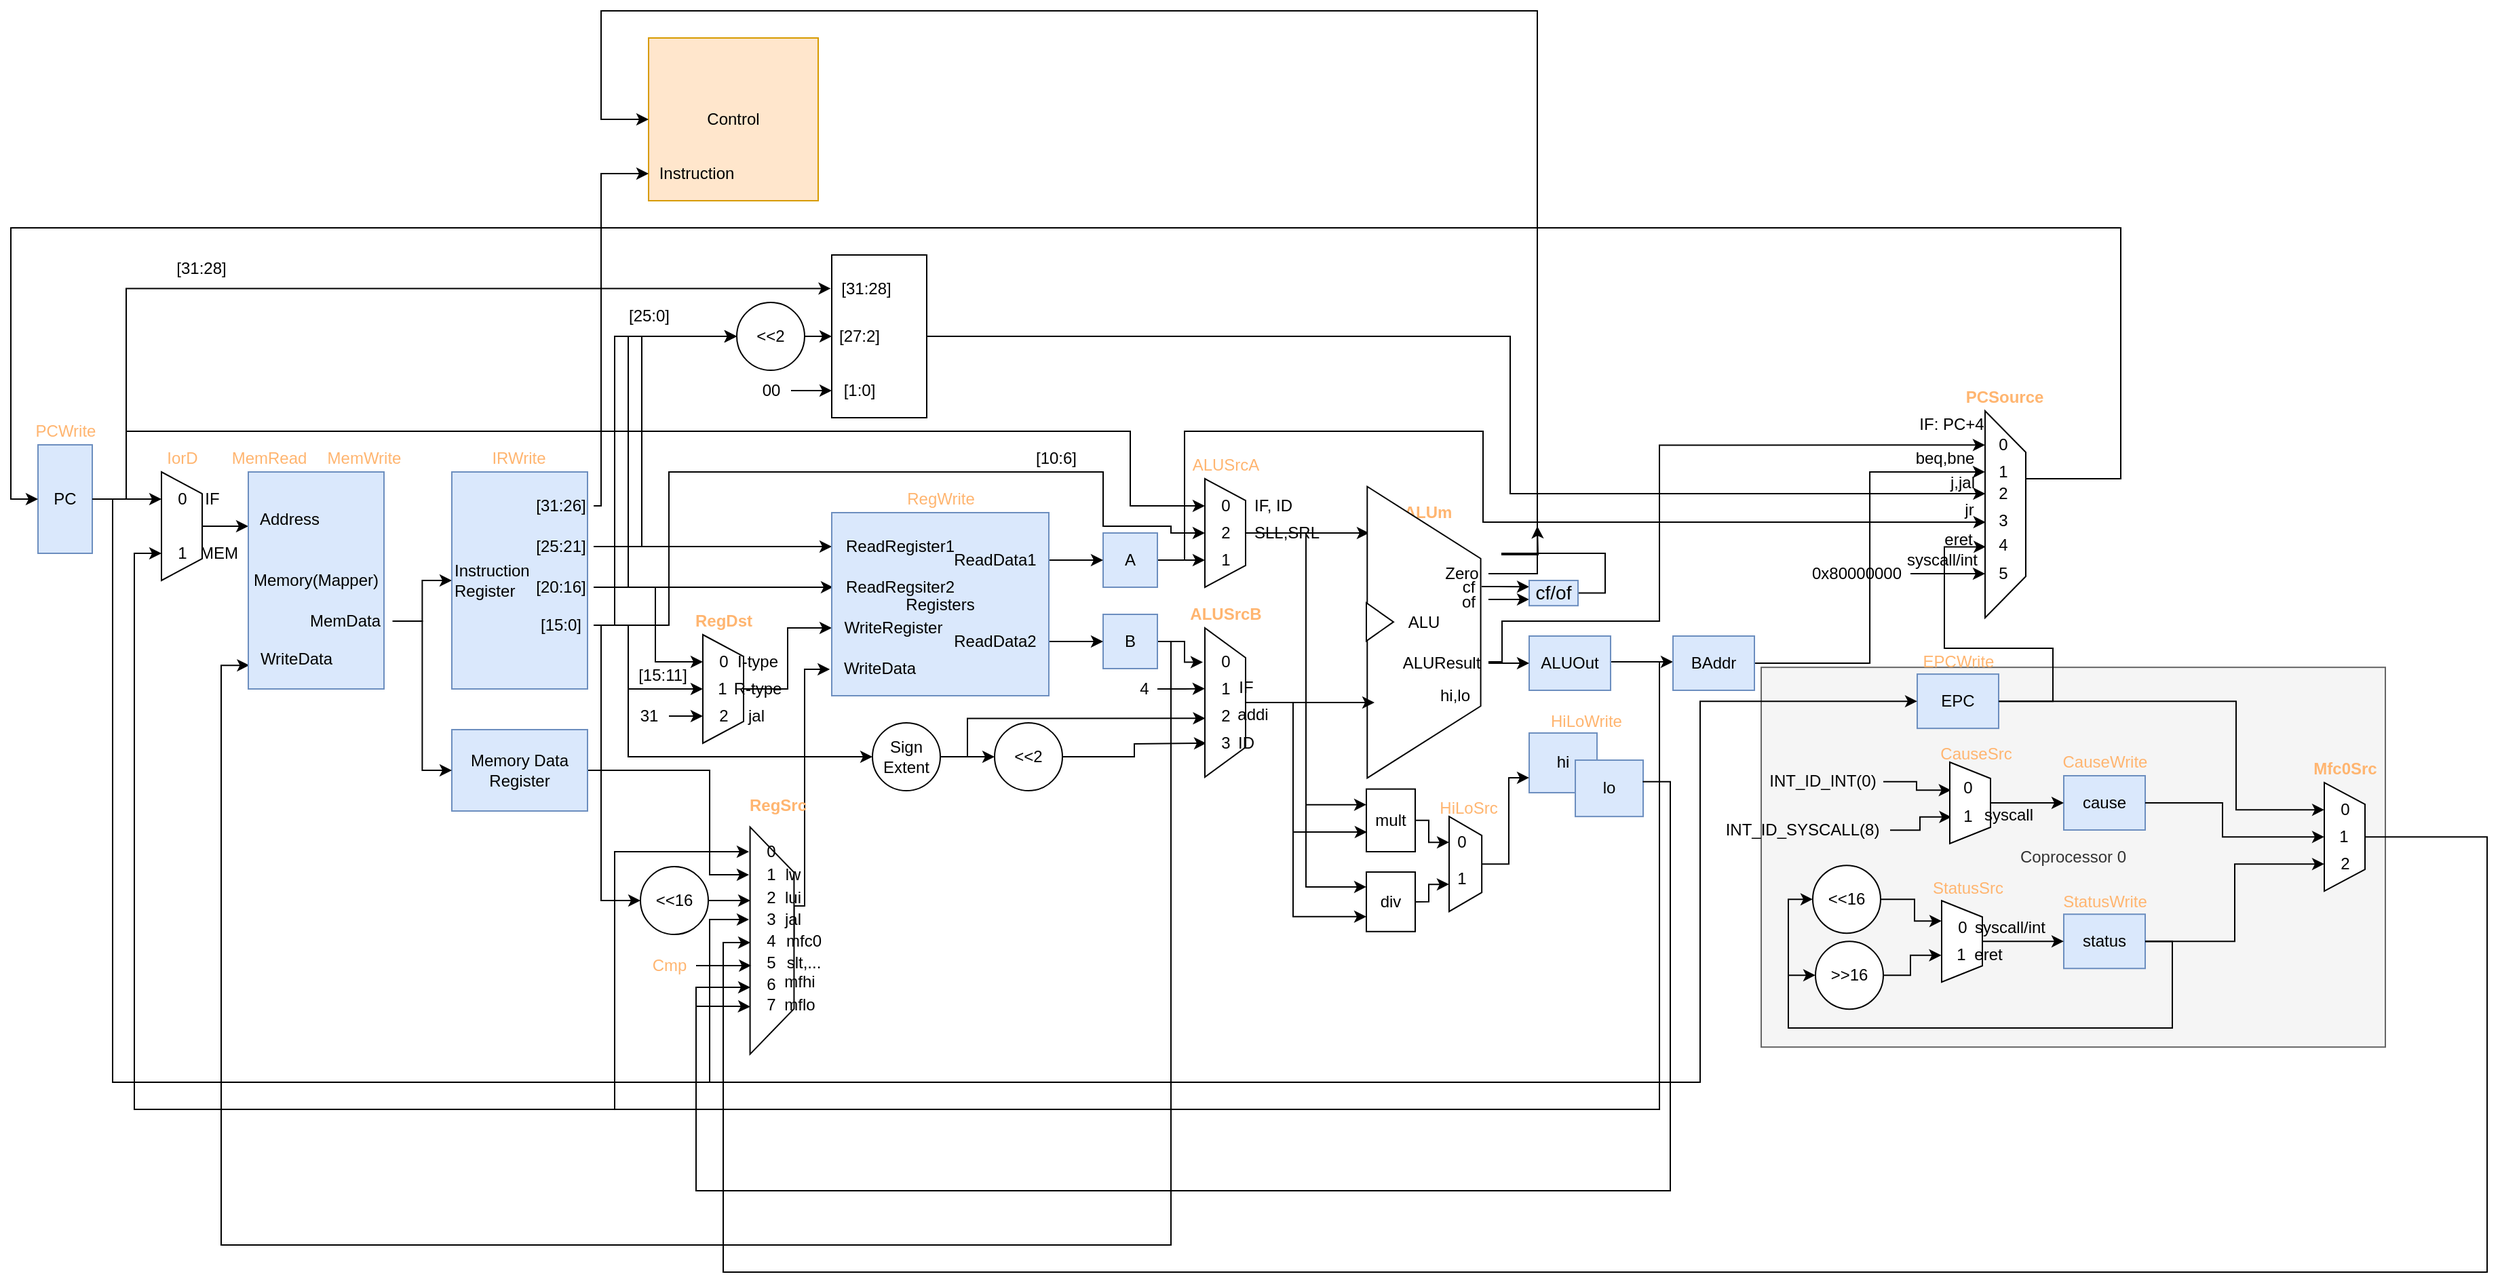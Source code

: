 <mxfile version="13.3.1" type="device"><diagram id="aFzu_sfiIZyxbT7JSSlX" name="Page-1"><mxGraphModel dx="326" dy="592" grid="1" gridSize="10" guides="1" tooltips="1" connect="1" arrows="1" fold="1" page="0" pageScale="1" pageWidth="827" pageHeight="1169" background="none" math="0" shadow="0"><root><mxCell id="0"/><mxCell id="1" parent="0"/><mxCell id="GMCVWdgiD9leQ6AUfy_7-96" value="Coprocessor 0" style="rounded=0;whiteSpace=wrap;html=1;fillColor=#f5f5f5;strokeColor=#666666;fontColor=#333333;" parent="1" vertex="1"><mxGeometry x="1405" y="224.07" width="460" height="280" as="geometry"/></mxCell><mxCell id="E-jrtbz5UGGaRJ2sErWN-3" style="edgeStyle=orthogonalEdgeStyle;rounded=0;orthogonalLoop=1;jettySize=auto;html=1;exitX=1;exitY=0.5;exitDx=0;exitDy=0;entryX=0.25;entryY=1;entryDx=0;entryDy=0;" parent="1" source="E-jrtbz5UGGaRJ2sErWN-1" target="E-jrtbz5UGGaRJ2sErWN-2" edge="1"><mxGeometry relative="1" as="geometry"/></mxCell><mxCell id="E-jrtbz5UGGaRJ2sErWN-6" style="edgeStyle=orthogonalEdgeStyle;rounded=0;orthogonalLoop=1;jettySize=auto;html=1;entryX=0;entryY=0.25;entryDx=0;entryDy=0;" parent="1" source="E-jrtbz5UGGaRJ2sErWN-2" target="E-jrtbz5UGGaRJ2sErWN-5" edge="1"><mxGeometry relative="1" as="geometry"/></mxCell><mxCell id="E-jrtbz5UGGaRJ2sErWN-160" style="edgeStyle=orthogonalEdgeStyle;rounded=0;orthogonalLoop=1;jettySize=auto;html=1;exitX=1;exitY=0.5;exitDx=0;exitDy=0;" parent="1" source="E-jrtbz5UGGaRJ2sErWN-107" edge="1"><mxGeometry relative="1" as="geometry"><Array as="points"><mxPoint x="630" y="300"/><mxPoint x="630" y="377"/></Array><mxPoint x="659" y="377" as="targetPoint"/></mxGeometry></mxCell><mxCell id="E-jrtbz5UGGaRJ2sErWN-107" value="Memory Data Register" style="rounded=0;whiteSpace=wrap;html=1;fillColor=#dae8fc;strokeColor=#6c8ebf;" parent="1" vertex="1"><mxGeometry x="440" y="270" width="100" height="60" as="geometry"/></mxCell><mxCell id="E-jrtbz5UGGaRJ2sErWN-112" style="edgeStyle=orthogonalEdgeStyle;rounded=0;orthogonalLoop=1;jettySize=auto;html=1;" parent="1" source="E-jrtbz5UGGaRJ2sErWN-15" target="E-jrtbz5UGGaRJ2sErWN-12" edge="1"><mxGeometry relative="1" as="geometry"/></mxCell><mxCell id="E-jrtbz5UGGaRJ2sErWN-113" style="edgeStyle=orthogonalEdgeStyle;rounded=0;orthogonalLoop=1;jettySize=auto;html=1;entryX=0;entryY=0.5;entryDx=0;entryDy=0;" parent="1" source="E-jrtbz5UGGaRJ2sErWN-15" target="E-jrtbz5UGGaRJ2sErWN-107" edge="1"><mxGeometry relative="1" as="geometry"/></mxCell><mxCell id="E-jrtbz5UGGaRJ2sErWN-114" style="edgeStyle=orthogonalEdgeStyle;rounded=0;orthogonalLoop=1;jettySize=auto;html=1;" parent="1" source="E-jrtbz5UGGaRJ2sErWN-35" target="E-jrtbz5UGGaRJ2sErWN-27" edge="1"><mxGeometry relative="1" as="geometry"/></mxCell><mxCell id="E-jrtbz5UGGaRJ2sErWN-115" style="edgeStyle=orthogonalEdgeStyle;rounded=0;orthogonalLoop=1;jettySize=auto;html=1;entryX=0.01;entryY=0.498;entryDx=0;entryDy=0;entryPerimeter=0;" parent="1" source="E-jrtbz5UGGaRJ2sErWN-36" target="E-jrtbz5UGGaRJ2sErWN-29" edge="1"><mxGeometry relative="1" as="geometry"/></mxCell><mxCell id="E-jrtbz5UGGaRJ2sErWN-117" value="" style="group" parent="1" vertex="1" connectable="0"><mxGeometry x="221" y="60" width="67" height="100" as="geometry"/></mxCell><mxCell id="E-jrtbz5UGGaRJ2sErWN-2" value="" style="shape=trapezoid;perimeter=trapezoidPerimeter;whiteSpace=wrap;html=1;rotation=90;" parent="E-jrtbz5UGGaRJ2sErWN-117" vertex="1"><mxGeometry x="-20" y="45" width="80" height="30" as="geometry"/></mxCell><mxCell id="E-jrtbz5UGGaRJ2sErWN-9" value="0" style="text;html=1;align=center;verticalAlign=middle;resizable=0;points=[];autosize=1;" parent="E-jrtbz5UGGaRJ2sErWN-117" vertex="1"><mxGeometry x="10" y="30" width="20" height="20" as="geometry"/></mxCell><mxCell id="E-jrtbz5UGGaRJ2sErWN-11" value="&lt;font color=&quot;#ffb570&quot;&gt;IorD&lt;/font&gt;" style="text;html=1;align=center;verticalAlign=middle;resizable=0;points=[];autosize=1;" parent="E-jrtbz5UGGaRJ2sErWN-117" vertex="1"><mxGeometry width="40" height="20" as="geometry"/></mxCell><mxCell id="E-jrtbz5UGGaRJ2sErWN-116" value="1" style="text;html=1;align=center;verticalAlign=middle;resizable=0;points=[];autosize=1;" parent="E-jrtbz5UGGaRJ2sErWN-117" vertex="1"><mxGeometry x="10" y="70" width="20" height="20" as="geometry"/></mxCell><mxCell id="UBuvPGdbc7G1wserD29u-12" value="IF" style="text;html=1;align=center;verticalAlign=middle;resizable=0;points=[];autosize=1;" parent="E-jrtbz5UGGaRJ2sErWN-117" vertex="1"><mxGeometry x="27" y="30" width="30" height="20" as="geometry"/></mxCell><mxCell id="UBuvPGdbc7G1wserD29u-13" value="MEM" style="text;html=1;align=center;verticalAlign=middle;resizable=0;points=[];autosize=1;" parent="E-jrtbz5UGGaRJ2sErWN-117" vertex="1"><mxGeometry x="27" y="70" width="40" height="20" as="geometry"/></mxCell><mxCell id="E-jrtbz5UGGaRJ2sErWN-123" style="edgeStyle=orthogonalEdgeStyle;rounded=0;orthogonalLoop=1;jettySize=auto;html=1;exitX=0.5;exitY=0;exitDx=0;exitDy=0;" parent="1" source="E-jrtbz5UGGaRJ2sErWN-119" target="E-jrtbz5UGGaRJ2sErWN-43" edge="1"><mxGeometry relative="1" as="geometry"/></mxCell><mxCell id="E-jrtbz5UGGaRJ2sErWN-130" style="edgeStyle=orthogonalEdgeStyle;rounded=0;orthogonalLoop=1;jettySize=auto;html=1;entryX=0.25;entryY=1;entryDx=0;entryDy=0;" parent="1" source="E-jrtbz5UGGaRJ2sErWN-36" target="E-jrtbz5UGGaRJ2sErWN-119" edge="1"><mxGeometry relative="1" as="geometry"><Array as="points"><mxPoint x="590" y="165"/><mxPoint x="590" y="220"/></Array></mxGeometry></mxCell><mxCell id="E-jrtbz5UGGaRJ2sErWN-129" style="edgeStyle=orthogonalEdgeStyle;rounded=0;orthogonalLoop=1;jettySize=auto;html=1;" parent="1" source="E-jrtbz5UGGaRJ2sErWN-40" edge="1"><mxGeometry relative="1" as="geometry"><Array as="points"><mxPoint x="570" y="193"/><mxPoint x="570" y="240"/><mxPoint x="625" y="240"/></Array><mxPoint x="625" y="240" as="targetPoint"/></mxGeometry></mxCell><mxCell id="E-jrtbz5UGGaRJ2sErWN-131" value="[15:11]" style="text;html=1;align=center;verticalAlign=middle;resizable=0;points=[];autosize=1;" parent="1" vertex="1"><mxGeometry x="570" y="220" width="50" height="20" as="geometry"/></mxCell><mxCell id="E-jrtbz5UGGaRJ2sErWN-141" style="edgeStyle=orthogonalEdgeStyle;rounded=0;orthogonalLoop=1;jettySize=auto;html=1;exitX=0.5;exitY=0;exitDx=0;exitDy=0;entryX=-0.02;entryY=0.525;entryDx=0;entryDy=0;entryPerimeter=0;" parent="1" source="E-jrtbz5UGGaRJ2sErWN-133" target="E-jrtbz5UGGaRJ2sErWN-44" edge="1"><mxGeometry relative="1" as="geometry"><Array as="points"><mxPoint x="692" y="400"/><mxPoint x="700" y="400"/><mxPoint x="700" y="225"/></Array></mxGeometry></mxCell><mxCell id="E-jrtbz5UGGaRJ2sErWN-143" value="" style="group" parent="1" vertex="1" connectable="0"><mxGeometry x="130" y="40" width="55" height="100" as="geometry"/></mxCell><mxCell id="E-jrtbz5UGGaRJ2sErWN-1" value="PC" style="rounded=0;whiteSpace=wrap;html=1;fillColor=#dae8fc;strokeColor=#6c8ebf;" parent="E-jrtbz5UGGaRJ2sErWN-143" vertex="1"><mxGeometry x="5" y="20" width="40" height="80" as="geometry"/></mxCell><mxCell id="E-jrtbz5UGGaRJ2sErWN-142" value="&lt;font color=&quot;#ffb570&quot;&gt;PCWrite&lt;/font&gt;" style="text;html=1;align=center;verticalAlign=middle;resizable=0;points=[];autosize=1;" parent="E-jrtbz5UGGaRJ2sErWN-143" vertex="1"><mxGeometry x="-5" width="60" height="20" as="geometry"/></mxCell><mxCell id="E-jrtbz5UGGaRJ2sErWN-159" style="edgeStyle=orthogonalEdgeStyle;rounded=0;orthogonalLoop=1;jettySize=auto;html=1;entryX=0.75;entryY=1;entryDx=0;entryDy=0;" parent="1" source="E-jrtbz5UGGaRJ2sErWN-145" target="E-jrtbz5UGGaRJ2sErWN-154" edge="1"><mxGeometry relative="1" as="geometry"/></mxCell><mxCell id="GMCVWdgiD9leQ6AUfy_7-22" style="edgeStyle=orthogonalEdgeStyle;rounded=0;orthogonalLoop=1;jettySize=auto;html=1;exitX=1;exitY=0.5;exitDx=0;exitDy=0;entryX=0.536;entryY=0.987;entryDx=0;entryDy=0;entryPerimeter=0;" parent="1" source="E-jrtbz5UGGaRJ2sErWN-145" target="E-jrtbz5UGGaRJ2sErWN-198" edge="1"><mxGeometry relative="1" as="geometry"><Array as="points"><mxPoint x="980" y="145"/><mxPoint x="980" y="50"/><mxPoint x="1200" y="50"/><mxPoint x="1200" y="117"/><mxPoint x="1570" y="117"/></Array></mxGeometry></mxCell><mxCell id="E-jrtbz5UGGaRJ2sErWN-145" value="A" style="rounded=0;whiteSpace=wrap;html=1;fillColor=#dae8fc;strokeColor=#6c8ebf;" parent="1" vertex="1"><mxGeometry x="920" y="125" width="40" height="40" as="geometry"/></mxCell><mxCell id="E-jrtbz5UGGaRJ2sErWN-178" style="edgeStyle=orthogonalEdgeStyle;rounded=0;orthogonalLoop=1;jettySize=auto;html=1;entryX=0.23;entryY=1.05;entryDx=0;entryDy=0;entryPerimeter=0;" parent="1" source="E-jrtbz5UGGaRJ2sErWN-147" target="E-jrtbz5UGGaRJ2sErWN-164" edge="1"><mxGeometry relative="1" as="geometry"/></mxCell><mxCell id="E-jrtbz5UGGaRJ2sErWN-207" style="edgeStyle=orthogonalEdgeStyle;rounded=0;orthogonalLoop=1;jettySize=auto;html=1;entryX=0.01;entryY=0.753;entryDx=0;entryDy=0;entryPerimeter=0;" parent="1" source="E-jrtbz5UGGaRJ2sErWN-147" target="E-jrtbz5UGGaRJ2sErWN-110" edge="1"><mxGeometry relative="1" as="geometry"><Array as="points"><mxPoint x="970" y="205"/><mxPoint x="970" y="650"/><mxPoint x="270" y="650"/><mxPoint x="270" y="223"/></Array></mxGeometry></mxCell><mxCell id="E-jrtbz5UGGaRJ2sErWN-147" value="B" style="rounded=0;whiteSpace=wrap;html=1;fillColor=#dae8fc;strokeColor=#6c8ebf;" parent="1" vertex="1"><mxGeometry x="920" y="185" width="40" height="40" as="geometry"/></mxCell><mxCell id="E-jrtbz5UGGaRJ2sErWN-148" style="edgeStyle=orthogonalEdgeStyle;rounded=0;orthogonalLoop=1;jettySize=auto;html=1;entryX=0;entryY=0.5;entryDx=0;entryDy=0;" parent="1" source="E-jrtbz5UGGaRJ2sErWN-97" target="E-jrtbz5UGGaRJ2sErWN-145" edge="1"><mxGeometry relative="1" as="geometry"/></mxCell><mxCell id="E-jrtbz5UGGaRJ2sErWN-149" style="edgeStyle=orthogonalEdgeStyle;rounded=0;orthogonalLoop=1;jettySize=auto;html=1;entryX=0;entryY=0.5;entryDx=0;entryDy=0;" parent="1" source="E-jrtbz5UGGaRJ2sErWN-98" target="E-jrtbz5UGGaRJ2sErWN-147" edge="1"><mxGeometry relative="1" as="geometry"/></mxCell><mxCell id="E-jrtbz5UGGaRJ2sErWN-152" value="" style="group" parent="1" vertex="1" connectable="0"><mxGeometry x="720" y="90" width="160" height="155" as="geometry"/></mxCell><mxCell id="E-jrtbz5UGGaRJ2sErWN-101" value="" style="group" parent="E-jrtbz5UGGaRJ2sErWN-152" vertex="1" connectable="0"><mxGeometry y="20" width="160" height="135" as="geometry"/></mxCell><mxCell id="E-jrtbz5UGGaRJ2sErWN-16" value="Registers" style="rounded=0;whiteSpace=wrap;html=1;fillColor=#dae8fc;strokeColor=#6c8ebf;" parent="E-jrtbz5UGGaRJ2sErWN-101" vertex="1"><mxGeometry width="160" height="135" as="geometry"/></mxCell><mxCell id="E-jrtbz5UGGaRJ2sErWN-27" value="ReadRegister1" style="text;html=1;align=center;verticalAlign=middle;resizable=0;points=[];autosize=1;" parent="E-jrtbz5UGGaRJ2sErWN-101" vertex="1"><mxGeometry y="15" width="100" height="20" as="geometry"/></mxCell><mxCell id="E-jrtbz5UGGaRJ2sErWN-29" value="ReadRegsiter2" style="text;html=1;align=center;verticalAlign=middle;resizable=0;points=[];autosize=1;" parent="E-jrtbz5UGGaRJ2sErWN-101" vertex="1"><mxGeometry y="45" width="100" height="20" as="geometry"/></mxCell><mxCell id="E-jrtbz5UGGaRJ2sErWN-43" value="WriteRegister" style="text;html=1;align=center;verticalAlign=middle;resizable=0;points=[];autosize=1;" parent="E-jrtbz5UGGaRJ2sErWN-101" vertex="1"><mxGeometry y="75" width="90" height="20" as="geometry"/></mxCell><mxCell id="E-jrtbz5UGGaRJ2sErWN-44" value="WriteData" style="text;html=1;align=center;verticalAlign=middle;resizable=0;points=[];autosize=1;" parent="E-jrtbz5UGGaRJ2sErWN-101" vertex="1"><mxGeometry y="105" width="70" height="20" as="geometry"/></mxCell><mxCell id="E-jrtbz5UGGaRJ2sErWN-97" value="ReadData1" style="text;html=1;align=center;verticalAlign=middle;resizable=0;points=[];autosize=1;" parent="E-jrtbz5UGGaRJ2sErWN-101" vertex="1"><mxGeometry x="80" y="25" width="80" height="20" as="geometry"/></mxCell><mxCell id="E-jrtbz5UGGaRJ2sErWN-98" value="ReadData2" style="text;html=1;align=center;verticalAlign=middle;resizable=0;points=[];autosize=1;" parent="E-jrtbz5UGGaRJ2sErWN-101" vertex="1"><mxGeometry x="80" y="85" width="80" height="20" as="geometry"/></mxCell><mxCell id="E-jrtbz5UGGaRJ2sErWN-151" value="&lt;font color=&quot;#ffb570&quot;&gt;RegWrite&lt;/font&gt;" style="text;html=1;align=center;verticalAlign=middle;resizable=0;points=[];autosize=1;" parent="E-jrtbz5UGGaRJ2sErWN-152" vertex="1"><mxGeometry x="45" width="70" height="20" as="geometry"/></mxCell><mxCell id="E-jrtbz5UGGaRJ2sErWN-161" style="edgeStyle=orthogonalEdgeStyle;rounded=0;orthogonalLoop=1;jettySize=auto;html=1;exitX=1;exitY=0.5;exitDx=0;exitDy=0;entryX=0.25;entryY=1;entryDx=0;entryDy=0;" parent="1" source="E-jrtbz5UGGaRJ2sErWN-1" target="E-jrtbz5UGGaRJ2sErWN-154" edge="1"><mxGeometry relative="1" as="geometry"><Array as="points"><mxPoint x="200" y="100"/><mxPoint x="200" y="50"/><mxPoint x="940" y="50"/><mxPoint x="940" y="105"/></Array></mxGeometry></mxCell><mxCell id="E-jrtbz5UGGaRJ2sErWN-174" style="edgeStyle=orthogonalEdgeStyle;rounded=0;orthogonalLoop=1;jettySize=auto;html=1;entryX=0.407;entryY=1.001;entryDx=0;entryDy=0;entryPerimeter=0;" parent="1" source="E-jrtbz5UGGaRJ2sErWN-172" target="E-jrtbz5UGGaRJ2sErWN-164" edge="1"><mxGeometry relative="1" as="geometry"/></mxCell><mxCell id="E-jrtbz5UGGaRJ2sErWN-172" value="4" style="text;html=1;align=center;verticalAlign=middle;resizable=0;points=[];autosize=1;" parent="1" vertex="1"><mxGeometry x="940" y="230" width="20" height="20" as="geometry"/></mxCell><mxCell id="E-jrtbz5UGGaRJ2sErWN-181" style="edgeStyle=orthogonalEdgeStyle;rounded=0;orthogonalLoop=1;jettySize=auto;html=1;entryX=0;entryY=0.5;entryDx=0;entryDy=0;" parent="1" source="E-jrtbz5UGGaRJ2sErWN-175" target="E-jrtbz5UGGaRJ2sErWN-180" edge="1"><mxGeometry relative="1" as="geometry"/></mxCell><mxCell id="E-jrtbz5UGGaRJ2sErWN-184" style="edgeStyle=orthogonalEdgeStyle;rounded=0;orthogonalLoop=1;jettySize=auto;html=1;exitX=1;exitY=0.5;exitDx=0;exitDy=0;entryX=0.606;entryY=0.991;entryDx=0;entryDy=0;entryPerimeter=0;" parent="1" source="E-jrtbz5UGGaRJ2sErWN-175" target="E-jrtbz5UGGaRJ2sErWN-164" edge="1"><mxGeometry relative="1" as="geometry"><Array as="points"><mxPoint x="820" y="290"/><mxPoint x="820" y="262"/></Array></mxGeometry></mxCell><mxCell id="E-jrtbz5UGGaRJ2sErWN-175" value="Sign Extent" style="ellipse;whiteSpace=wrap;html=1;aspect=fixed;" parent="1" vertex="1"><mxGeometry x="750" y="265" width="50" height="50" as="geometry"/></mxCell><mxCell id="E-jrtbz5UGGaRJ2sErWN-176" style="edgeStyle=orthogonalEdgeStyle;rounded=0;orthogonalLoop=1;jettySize=auto;html=1;entryX=0;entryY=0.5;entryDx=0;entryDy=0;" parent="1" source="E-jrtbz5UGGaRJ2sErWN-40" target="E-jrtbz5UGGaRJ2sErWN-175" edge="1"><mxGeometry relative="1" as="geometry"><Array as="points"><mxPoint x="570" y="193"/><mxPoint x="570" y="290"/></Array></mxGeometry></mxCell><mxCell id="E-jrtbz5UGGaRJ2sErWN-182" style="edgeStyle=orthogonalEdgeStyle;rounded=0;orthogonalLoop=1;jettySize=auto;html=1;" parent="1" source="E-jrtbz5UGGaRJ2sErWN-180" edge="1"><mxGeometry relative="1" as="geometry"><mxPoint x="996" y="280" as="targetPoint"/></mxGeometry></mxCell><mxCell id="E-jrtbz5UGGaRJ2sErWN-180" value="&amp;lt;&amp;lt;2" style="ellipse;whiteSpace=wrap;html=1;aspect=fixed;" parent="1" vertex="1"><mxGeometry x="840" y="265" width="50" height="50" as="geometry"/></mxCell><mxCell id="E-jrtbz5UGGaRJ2sErWN-193" style="edgeStyle=orthogonalEdgeStyle;rounded=0;orthogonalLoop=1;jettySize=auto;html=1;exitX=0.5;exitY=0;exitDx=0;exitDy=0;" parent="1" source="E-jrtbz5UGGaRJ2sErWN-154" edge="1"><mxGeometry relative="1" as="geometry"><mxPoint x="1116" y="125" as="targetPoint"/></mxGeometry></mxCell><mxCell id="E-jrtbz5UGGaRJ2sErWN-204" style="edgeStyle=orthogonalEdgeStyle;rounded=0;orthogonalLoop=1;jettySize=auto;html=1;" parent="1" source="E-jrtbz5UGGaRJ2sErWN-195" edge="1"><mxGeometry relative="1" as="geometry"><Array as="points"><mxPoint x="1330" y="220"/><mxPoint x="1330" y="550"/><mxPoint x="560" y="550"/><mxPoint x="560" y="360"/></Array><mxPoint x="659" y="360" as="targetPoint"/></mxGeometry></mxCell><mxCell id="E-jrtbz5UGGaRJ2sErWN-206" style="edgeStyle=orthogonalEdgeStyle;rounded=0;orthogonalLoop=1;jettySize=auto;html=1;entryX=0.75;entryY=1;entryDx=0;entryDy=0;" parent="1" source="E-jrtbz5UGGaRJ2sErWN-195" target="E-jrtbz5UGGaRJ2sErWN-2" edge="1"><mxGeometry relative="1" as="geometry"><Array as="points"><mxPoint x="1330" y="220"/><mxPoint x="1330" y="550"/><mxPoint x="206" y="550"/><mxPoint x="206" y="140"/></Array></mxGeometry></mxCell><mxCell id="iVoUZ4GSKzzk93Sb7hMg-4" style="edgeStyle=orthogonalEdgeStyle;rounded=0;orthogonalLoop=1;jettySize=auto;html=1;exitX=1;exitY=0.5;exitDx=0;exitDy=0;entryX=0;entryY=0.5;entryDx=0;entryDy=0;" edge="1" parent="1"><mxGeometry relative="1" as="geometry"><mxPoint x="1294" y="220" as="sourcePoint"/><mxPoint x="1340" y="220" as="targetPoint"/></mxGeometry></mxCell><mxCell id="E-jrtbz5UGGaRJ2sErWN-195" value="ALUOut" style="rounded=0;whiteSpace=wrap;html=1;fillColor=#dae8fc;strokeColor=#6c8ebf;" parent="1" vertex="1"><mxGeometry x="1234" y="201" width="60" height="40" as="geometry"/></mxCell><mxCell id="E-jrtbz5UGGaRJ2sErWN-212" style="edgeStyle=orthogonalEdgeStyle;rounded=0;orthogonalLoop=1;jettySize=auto;html=1;entryX=0.165;entryY=1.001;entryDx=0;entryDy=0;entryPerimeter=0;" parent="1" source="E-jrtbz5UGGaRJ2sErWN-190" target="E-jrtbz5UGGaRJ2sErWN-198" edge="1"><mxGeometry relative="1" as="geometry"><Array as="points"><mxPoint x="1214" y="220"/><mxPoint x="1214" y="190"/><mxPoint x="1330" y="190"/><mxPoint x="1330" y="60"/></Array></mxGeometry></mxCell><mxCell id="E-jrtbz5UGGaRJ2sErWN-230" style="edgeStyle=orthogonalEdgeStyle;rounded=0;orthogonalLoop=1;jettySize=auto;html=1;exitX=1;exitY=0.5;exitDx=0;exitDy=0;entryX=0;entryY=0.5;entryDx=0;entryDy=0;" parent="1" source="E-jrtbz5UGGaRJ2sErWN-213" target="E-jrtbz5UGGaRJ2sErWN-226" edge="1"><mxGeometry relative="1" as="geometry"/></mxCell><mxCell id="E-jrtbz5UGGaRJ2sErWN-213" value="&amp;lt;&amp;lt;2" style="ellipse;whiteSpace=wrap;html=1;aspect=fixed;" parent="1" vertex="1"><mxGeometry x="650" y="-45" width="50" height="50" as="geometry"/></mxCell><mxCell id="E-jrtbz5UGGaRJ2sErWN-215" style="edgeStyle=orthogonalEdgeStyle;rounded=0;orthogonalLoop=1;jettySize=auto;html=1;entryX=0;entryY=0.5;entryDx=0;entryDy=0;" parent="1" source="E-jrtbz5UGGaRJ2sErWN-35" target="E-jrtbz5UGGaRJ2sErWN-213" edge="1"><mxGeometry relative="1" as="geometry"><Array as="points"><mxPoint x="580" y="135"/><mxPoint x="580" y="-20"/></Array></mxGeometry></mxCell><mxCell id="E-jrtbz5UGGaRJ2sErWN-216" style="edgeStyle=orthogonalEdgeStyle;rounded=0;orthogonalLoop=1;jettySize=auto;html=1;entryX=0;entryY=0.5;entryDx=0;entryDy=0;" parent="1" source="E-jrtbz5UGGaRJ2sErWN-36" target="E-jrtbz5UGGaRJ2sErWN-213" edge="1"><mxGeometry relative="1" as="geometry"><Array as="points"><mxPoint x="570" y="165"/><mxPoint x="570" y="-20"/></Array></mxGeometry></mxCell><mxCell id="E-jrtbz5UGGaRJ2sErWN-218" style="edgeStyle=orthogonalEdgeStyle;rounded=0;orthogonalLoop=1;jettySize=auto;html=1;entryX=0;entryY=0.5;entryDx=0;entryDy=0;" parent="1" source="E-jrtbz5UGGaRJ2sErWN-40" target="E-jrtbz5UGGaRJ2sErWN-213" edge="1"><mxGeometry relative="1" as="geometry"><Array as="points"><mxPoint x="560" y="193"/><mxPoint x="560" y="-20"/></Array></mxGeometry></mxCell><mxCell id="E-jrtbz5UGGaRJ2sErWN-219" value="[25:0]" style="text;html=1;align=center;verticalAlign=middle;resizable=0;points=[];autosize=1;" parent="1" vertex="1"><mxGeometry x="560" y="-45" width="50" height="20" as="geometry"/></mxCell><mxCell id="E-jrtbz5UGGaRJ2sErWN-240" style="edgeStyle=orthogonalEdgeStyle;rounded=0;orthogonalLoop=1;jettySize=auto;html=1;entryX=0.399;entryY=0.994;entryDx=0;entryDy=0;entryPerimeter=0;" parent="1" source="E-jrtbz5UGGaRJ2sErWN-226" target="E-jrtbz5UGGaRJ2sErWN-198" edge="1"><mxGeometry relative="1" as="geometry"><Array as="points"><mxPoint x="1220" y="-20"/><mxPoint x="1220" y="96"/><mxPoint x="1570" y="96"/></Array></mxGeometry></mxCell><mxCell id="E-jrtbz5UGGaRJ2sErWN-234" style="edgeStyle=orthogonalEdgeStyle;rounded=0;orthogonalLoop=1;jettySize=auto;html=1;" parent="1" source="E-jrtbz5UGGaRJ2sErWN-231" edge="1"><mxGeometry relative="1" as="geometry"><mxPoint x="720" y="20" as="targetPoint"/><Array as="points"><mxPoint x="720" y="20"/></Array></mxGeometry></mxCell><mxCell id="E-jrtbz5UGGaRJ2sErWN-231" value="00" style="text;html=1;align=center;verticalAlign=middle;resizable=0;points=[];autosize=1;" parent="1" vertex="1"><mxGeometry x="660" y="10" width="30" height="20" as="geometry"/></mxCell><mxCell id="E-jrtbz5UGGaRJ2sErWN-238" style="edgeStyle=orthogonalEdgeStyle;rounded=0;orthogonalLoop=1;jettySize=auto;html=1;entryX=-0.011;entryY=0.206;entryDx=0;entryDy=0;entryPerimeter=0;" parent="1" source="E-jrtbz5UGGaRJ2sErWN-1" target="E-jrtbz5UGGaRJ2sErWN-226" edge="1"><mxGeometry relative="1" as="geometry"><Array as="points"><mxPoint x="200" y="100"/><mxPoint x="200" y="-55"/></Array></mxGeometry></mxCell><mxCell id="E-jrtbz5UGGaRJ2sErWN-239" value="[31:28]" style="text;html=1;align=center;verticalAlign=middle;resizable=0;points=[];autosize=1;" parent="1" vertex="1"><mxGeometry x="229.5" y="-80" width="50" height="20" as="geometry"/></mxCell><mxCell id="E-jrtbz5UGGaRJ2sErWN-241" style="edgeStyle=orthogonalEdgeStyle;rounded=0;orthogonalLoop=1;jettySize=auto;html=1;entryX=0;entryY=0.5;entryDx=0;entryDy=0;exitX=0.5;exitY=0;exitDx=0;exitDy=0;" parent="1" source="E-jrtbz5UGGaRJ2sErWN-198" target="E-jrtbz5UGGaRJ2sErWN-1" edge="1"><mxGeometry relative="1" as="geometry"><mxPoint x="710" y="-70" as="targetPoint"/><Array as="points"><mxPoint x="1600" y="85"/><mxPoint x="1670" y="85"/><mxPoint x="1670" y="-100"/><mxPoint x="115" y="-100"/><mxPoint x="115" y="100"/></Array></mxGeometry></mxCell><mxCell id="E-jrtbz5UGGaRJ2sErWN-245" value="" style="group" parent="1" vertex="1" connectable="0"><mxGeometry x="585" y="-240" width="125" height="120" as="geometry"/></mxCell><mxCell id="E-jrtbz5UGGaRJ2sErWN-242" value="Control" style="rounded=0;whiteSpace=wrap;html=1;fillColor=#ffe6cc;strokeColor=#d79b00;" parent="E-jrtbz5UGGaRJ2sErWN-245" vertex="1"><mxGeometry width="125" height="120" as="geometry"/></mxCell><mxCell id="E-jrtbz5UGGaRJ2sErWN-244" value="Instruction" style="text;html=1;align=center;verticalAlign=middle;resizable=0;points=[];autosize=1;" parent="E-jrtbz5UGGaRJ2sErWN-245" vertex="1"><mxGeometry y="90" width="70" height="20" as="geometry"/></mxCell><mxCell id="E-jrtbz5UGGaRJ2sErWN-246" style="edgeStyle=orthogonalEdgeStyle;rounded=0;orthogonalLoop=1;jettySize=auto;html=1;" parent="1" source="E-jrtbz5UGGaRJ2sErWN-34" target="E-jrtbz5UGGaRJ2sErWN-242" edge="1"><mxGeometry relative="1" as="geometry"><Array as="points"><mxPoint x="550" y="105"/><mxPoint x="550" y="-140"/></Array></mxGeometry></mxCell><mxCell id="E-jrtbz5UGGaRJ2sErWN-250" value="" style="group" parent="1" vertex="1" connectable="0"><mxGeometry x="270" y="60" width="140" height="180" as="geometry"/></mxCell><mxCell id="E-jrtbz5UGGaRJ2sErWN-124" value="" style="group" parent="E-jrtbz5UGGaRJ2sErWN-250" vertex="1" connectable="0"><mxGeometry x="20" y="20" width="100" height="160" as="geometry"/></mxCell><mxCell id="E-jrtbz5UGGaRJ2sErWN-5" value="Memory(Mapper)" style="rounded=0;whiteSpace=wrap;html=1;fillColor=#dae8fc;strokeColor=#6c8ebf;" parent="E-jrtbz5UGGaRJ2sErWN-124" vertex="1"><mxGeometry width="100" height="160" as="geometry"/></mxCell><mxCell id="E-jrtbz5UGGaRJ2sErWN-7" value="Address" style="text;html=1;align=center;verticalAlign=middle;resizable=0;points=[];autosize=1;" parent="E-jrtbz5UGGaRJ2sErWN-124" vertex="1"><mxGeometry y="25" width="60" height="20" as="geometry"/></mxCell><mxCell id="E-jrtbz5UGGaRJ2sErWN-15" value="MemData" style="text;html=1;align=center;verticalAlign=middle;resizable=0;points=[];autosize=1;" parent="E-jrtbz5UGGaRJ2sErWN-124" vertex="1"><mxGeometry x="36.364" y="100" width="70" height="20" as="geometry"/></mxCell><mxCell id="E-jrtbz5UGGaRJ2sErWN-110" value="WriteData" style="text;html=1;align=center;verticalAlign=middle;resizable=0;points=[];autosize=1;" parent="E-jrtbz5UGGaRJ2sErWN-124" vertex="1"><mxGeometry y="127.5" width="70" height="20" as="geometry"/></mxCell><mxCell id="E-jrtbz5UGGaRJ2sErWN-247" value="&lt;font color=&quot;#ffb570&quot;&gt;MemWrite&lt;/font&gt;" style="text;html=1;align=center;verticalAlign=middle;resizable=0;points=[];autosize=1;" parent="E-jrtbz5UGGaRJ2sErWN-250" vertex="1"><mxGeometry x="70" width="70" height="20" as="geometry"/></mxCell><mxCell id="E-jrtbz5UGGaRJ2sErWN-248" value="&lt;font color=&quot;#ffb570&quot;&gt;MemRead&lt;/font&gt;" style="text;html=1;align=center;verticalAlign=middle;resizable=0;points=[];autosize=1;" parent="E-jrtbz5UGGaRJ2sErWN-250" vertex="1"><mxGeometry width="70" height="20" as="geometry"/></mxCell><mxCell id="lUkIgDj6iN0wfcpPOs6G-2" value="" style="group" parent="1" vertex="1" connectable="0"><mxGeometry x="715" y="-80" width="75" height="120" as="geometry"/></mxCell><mxCell id="E-jrtbz5UGGaRJ2sErWN-226" value="" style="rounded=0;whiteSpace=wrap;html=1;" parent="lUkIgDj6iN0wfcpPOs6G-2" vertex="1"><mxGeometry x="5" width="70" height="120" as="geometry"/></mxCell><mxCell id="E-jrtbz5UGGaRJ2sErWN-227" value="[1:0]" style="text;html=1;align=center;verticalAlign=middle;resizable=0;points=[];autosize=1;" parent="lUkIgDj6iN0wfcpPOs6G-2" vertex="1"><mxGeometry x="5" y="90" width="40" height="20" as="geometry"/></mxCell><mxCell id="E-jrtbz5UGGaRJ2sErWN-235" value="[27:2]" style="text;html=1;align=center;verticalAlign=middle;resizable=0;points=[];autosize=1;" parent="lUkIgDj6iN0wfcpPOs6G-2" vertex="1"><mxGeometry y="50" width="50" height="20" as="geometry"/></mxCell><mxCell id="E-jrtbz5UGGaRJ2sErWN-236" value="[31:28]" style="text;html=1;align=center;verticalAlign=middle;resizable=0;points=[];autosize=1;" parent="lUkIgDj6iN0wfcpPOs6G-2" vertex="1"><mxGeometry x="5" y="15" width="50" height="20" as="geometry"/></mxCell><mxCell id="lUkIgDj6iN0wfcpPOs6G-5" value="j,jal" style="text;html=1;align=center;verticalAlign=middle;resizable=0;points=[];autosize=1;" parent="1" vertex="1"><mxGeometry x="1538" y="78" width="30" height="20" as="geometry"/></mxCell><mxCell id="lUkIgDj6iN0wfcpPOs6G-8" value="beq,bne" style="text;html=1;align=center;verticalAlign=middle;resizable=0;points=[];autosize=1;" parent="1" vertex="1"><mxGeometry x="1510" y="60" width="60" height="20" as="geometry"/></mxCell><mxCell id="lUkIgDj6iN0wfcpPOs6G-9" value="IF: PC+4" style="text;html=1;align=center;verticalAlign=middle;resizable=0;points=[];autosize=1;" parent="1" vertex="1"><mxGeometry x="1515" y="35" width="60" height="20" as="geometry"/></mxCell><mxCell id="lUkIgDj6iN0wfcpPOs6G-11" style="edgeStyle=orthogonalEdgeStyle;rounded=0;orthogonalLoop=1;jettySize=auto;html=1;entryX=0;entryY=0.5;entryDx=0;entryDy=0;" parent="1" source="E-jrtbz5UGGaRJ2sErWN-189" target="E-jrtbz5UGGaRJ2sErWN-242" edge="1"><mxGeometry relative="1" as="geometry"><Array as="points"><mxPoint x="1240" y="155"/><mxPoint x="1240" y="-260"/><mxPoint x="550" y="-260"/><mxPoint x="550" y="-180"/></Array></mxGeometry></mxCell><mxCell id="iVoUZ4GSKzzk93Sb7hMg-16" style="edgeStyle=orthogonalEdgeStyle;rounded=0;orthogonalLoop=1;jettySize=auto;html=1;exitX=1;exitY=0.5;exitDx=0;exitDy=0;entryX=0.323;entryY=0.994;entryDx=0;entryDy=0;entryPerimeter=0;" edge="1" parent="1" source="lUkIgDj6iN0wfcpPOs6G-15" target="E-jrtbz5UGGaRJ2sErWN-133"><mxGeometry relative="1" as="geometry"/></mxCell><mxCell id="lUkIgDj6iN0wfcpPOs6G-15" value="&amp;lt;&amp;lt;16" style="ellipse;whiteSpace=wrap;html=1;aspect=fixed;" parent="1" vertex="1"><mxGeometry x="579" y="371" width="50" height="50" as="geometry"/></mxCell><mxCell id="lUkIgDj6iN0wfcpPOs6G-19" style="edgeStyle=orthogonalEdgeStyle;rounded=0;orthogonalLoop=1;jettySize=auto;html=1;entryX=0;entryY=0.5;entryDx=0;entryDy=0;" parent="1" source="E-jrtbz5UGGaRJ2sErWN-40" target="lUkIgDj6iN0wfcpPOs6G-15" edge="1"><mxGeometry relative="1" as="geometry"><Array as="points"><mxPoint x="550" y="193"/><mxPoint x="550" y="396"/></Array></mxGeometry></mxCell><mxCell id="GMCVWdgiD9leQ6AUfy_7-11" style="edgeStyle=orthogonalEdgeStyle;rounded=0;orthogonalLoop=1;jettySize=auto;html=1;exitX=1;exitY=0.5;exitDx=0;exitDy=0;" parent="1" source="E-jrtbz5UGGaRJ2sErWN-1" edge="1"><mxGeometry relative="1" as="geometry"><Array as="points"><mxPoint x="190" y="100"/><mxPoint x="190" y="530"/><mxPoint x="630" y="530"/><mxPoint x="630" y="410"/></Array><mxPoint x="659" y="410" as="targetPoint"/></mxGeometry></mxCell><mxCell id="E-jrtbz5UGGaRJ2sErWN-119" value="" style="shape=trapezoid;perimeter=trapezoidPerimeter;whiteSpace=wrap;html=1;rotation=90;" parent="1" vertex="1"><mxGeometry x="600" y="225" width="80" height="30" as="geometry"/></mxCell><mxCell id="E-jrtbz5UGGaRJ2sErWN-120" value="0" style="text;html=1;align=center;verticalAlign=middle;resizable=0;points=[];autosize=1;" parent="1" vertex="1"><mxGeometry x="630" y="210" width="20" height="20" as="geometry"/></mxCell><mxCell id="E-jrtbz5UGGaRJ2sErWN-121" value="&lt;font color=&quot;#ffb570&quot;&gt;&lt;b&gt;RegDst&lt;/b&gt;&lt;/font&gt;" style="text;html=1;align=center;verticalAlign=middle;resizable=0;points=[];autosize=1;" parent="1" vertex="1"><mxGeometry x="610" y="180" width="60" height="20" as="geometry"/></mxCell><mxCell id="E-jrtbz5UGGaRJ2sErWN-122" value="1" style="text;html=1;align=center;verticalAlign=middle;resizable=0;points=[];autosize=1;" parent="1" vertex="1"><mxGeometry x="629" y="230" width="20" height="20" as="geometry"/></mxCell><mxCell id="GMCVWdgiD9leQ6AUfy_7-14" value="2" style="text;html=1;align=center;verticalAlign=middle;resizable=0;points=[];autosize=1;" parent="1" vertex="1"><mxGeometry x="630" y="250" width="20" height="20" as="geometry"/></mxCell><mxCell id="GMCVWdgiD9leQ6AUfy_7-15" value="R-type" style="text;html=1;align=center;verticalAlign=middle;resizable=0;points=[];autosize=1;" parent="1" vertex="1"><mxGeometry x="640" y="230" width="50" height="20" as="geometry"/></mxCell><mxCell id="GMCVWdgiD9leQ6AUfy_7-16" value="I-type" style="text;html=1;align=center;verticalAlign=middle;resizable=0;points=[];autosize=1;" parent="1" vertex="1"><mxGeometry x="640" y="210" width="50" height="20" as="geometry"/></mxCell><mxCell id="GMCVWdgiD9leQ6AUfy_7-20" style="edgeStyle=orthogonalEdgeStyle;rounded=0;orthogonalLoop=1;jettySize=auto;html=1;entryX=0.75;entryY=1;entryDx=0;entryDy=0;" parent="1" source="GMCVWdgiD9leQ6AUfy_7-17" target="E-jrtbz5UGGaRJ2sErWN-119" edge="1"><mxGeometry relative="1" as="geometry"><mxPoint x="620" y="260" as="targetPoint"/><Array as="points"/></mxGeometry></mxCell><mxCell id="GMCVWdgiD9leQ6AUfy_7-17" value="31" style="text;html=1;align=center;verticalAlign=middle;resizable=0;points=[];autosize=1;" parent="1" vertex="1"><mxGeometry x="570" y="250" width="30" height="20" as="geometry"/></mxCell><mxCell id="GMCVWdgiD9leQ6AUfy_7-21" value="jal" style="text;html=1;align=center;verticalAlign=middle;resizable=0;points=[];autosize=1;" parent="1" vertex="1"><mxGeometry x="649" y="250" width="30" height="20" as="geometry"/></mxCell><mxCell id="GMCVWdgiD9leQ6AUfy_7-23" value="jr" style="text;html=1;align=center;verticalAlign=middle;resizable=0;points=[];autosize=1;" parent="1" vertex="1"><mxGeometry x="1548" y="98" width="20" height="20" as="geometry"/></mxCell><mxCell id="E-jrtbz5UGGaRJ2sErWN-198" value="" style="shape=trapezoid;perimeter=trapezoidPerimeter;whiteSpace=wrap;html=1;rotation=90;" parent="1" vertex="1"><mxGeometry x="1508.75" y="96.25" width="152.5" height="30" as="geometry"/></mxCell><mxCell id="E-jrtbz5UGGaRJ2sErWN-199" value="0" style="text;html=1;align=center;verticalAlign=middle;resizable=0;points=[];autosize=1;" parent="1" vertex="1"><mxGeometry x="1573" y="50" width="20" height="20" as="geometry"/></mxCell><mxCell id="E-jrtbz5UGGaRJ2sErWN-200" value="&lt;font color=&quot;#ffb570&quot;&gt;&lt;b&gt;PCSource&lt;/b&gt;&lt;/font&gt;" style="text;html=1;align=center;verticalAlign=middle;resizable=0;points=[];autosize=1;" parent="1" vertex="1"><mxGeometry x="1549" y="15" width="70" height="20" as="geometry"/></mxCell><mxCell id="E-jrtbz5UGGaRJ2sErWN-201" value="1" style="text;html=1;align=center;verticalAlign=middle;resizable=0;points=[];autosize=1;" parent="1" vertex="1"><mxGeometry x="1573" y="70" width="20" height="20" as="geometry"/></mxCell><mxCell id="E-jrtbz5UGGaRJ2sErWN-202" value="2" style="text;html=1;align=center;verticalAlign=middle;resizable=0;points=[];autosize=1;" parent="1" vertex="1"><mxGeometry x="1573" y="86.25" width="20" height="20" as="geometry"/></mxCell><mxCell id="E-jrtbz5UGGaRJ2sErWN-203" value="3" style="text;html=1;align=center;verticalAlign=middle;resizable=0;points=[];autosize=1;" parent="1" vertex="1"><mxGeometry x="1573" y="106.25" width="20" height="20" as="geometry"/></mxCell><mxCell id="GMCVWdgiD9leQ6AUfy_7-27" value="4" style="text;html=1;align=center;verticalAlign=middle;resizable=0;points=[];autosize=1;" parent="1" vertex="1"><mxGeometry x="1573" y="124" width="20" height="20" as="geometry"/></mxCell><mxCell id="GMCVWdgiD9leQ6AUfy_7-29" style="edgeStyle=orthogonalEdgeStyle;rounded=0;orthogonalLoop=1;jettySize=auto;html=1;exitX=1;exitY=0.5;exitDx=0;exitDy=0;entryX=0.657;entryY=0.98;entryDx=0;entryDy=0;entryPerimeter=0;" parent="1" source="GMCVWdgiD9leQ6AUfy_7-28" target="E-jrtbz5UGGaRJ2sErWN-198" edge="1"><mxGeometry relative="1" as="geometry"><Array as="points"><mxPoint x="1620" y="249"/><mxPoint x="1620" y="210"/><mxPoint x="1540" y="210"/><mxPoint x="1540" y="135"/></Array></mxGeometry></mxCell><mxCell id="GMCVWdgiD9leQ6AUfy_7-31" value="" style="group" parent="1" vertex="1" connectable="0"><mxGeometry x="1515" y="210" width="70" height="59.07" as="geometry"/></mxCell><mxCell id="GMCVWdgiD9leQ6AUfy_7-28" value="EPC" style="rounded=0;whiteSpace=wrap;html=1;fillColor=#dae8fc;strokeColor=#6c8ebf;" parent="GMCVWdgiD9leQ6AUfy_7-31" vertex="1"><mxGeometry x="5" y="19.07" width="60" height="40" as="geometry"/></mxCell><mxCell id="GMCVWdgiD9leQ6AUfy_7-30" value="&lt;font color=&quot;#ffb570&quot;&gt;EPCWrite&lt;/font&gt;" style="text;html=1;align=center;verticalAlign=middle;resizable=0;points=[];autosize=1;" parent="GMCVWdgiD9leQ6AUfy_7-31" vertex="1"><mxGeometry width="70" height="20" as="geometry"/></mxCell><mxCell id="GMCVWdgiD9leQ6AUfy_7-32" value="eret" style="text;html=1;align=center;verticalAlign=middle;resizable=0;points=[];autosize=1;" parent="1" vertex="1"><mxGeometry x="1530" y="120" width="40" height="20" as="geometry"/></mxCell><mxCell id="GMCVWdgiD9leQ6AUfy_7-33" value="" style="group" parent="1" vertex="1" connectable="0"><mxGeometry x="1623" y="387.04" width="75" height="59.07" as="geometry"/></mxCell><mxCell id="GMCVWdgiD9leQ6AUfy_7-34" value="status" style="rounded=0;whiteSpace=wrap;html=1;fillColor=#dae8fc;strokeColor=#6c8ebf;" parent="GMCVWdgiD9leQ6AUfy_7-33" vertex="1"><mxGeometry x="5" y="19.07" width="60" height="40" as="geometry"/></mxCell><mxCell id="GMCVWdgiD9leQ6AUfy_7-35" value="&lt;font color=&quot;#ffb570&quot;&gt;StatusWrite&lt;/font&gt;" style="text;html=1;align=center;verticalAlign=middle;resizable=0;points=[];autosize=1;" parent="GMCVWdgiD9leQ6AUfy_7-33" vertex="1"><mxGeometry x="-5" width="80" height="20" as="geometry"/></mxCell><mxCell id="GMCVWdgiD9leQ6AUfy_7-48" style="edgeStyle=orthogonalEdgeStyle;rounded=0;orthogonalLoop=1;jettySize=auto;html=1;exitX=1;exitY=0.5;exitDx=0;exitDy=0;entryX=0.25;entryY=1;entryDx=0;entryDy=0;" parent="1" source="GMCVWdgiD9leQ6AUfy_7-36" target="GMCVWdgiD9leQ6AUfy_7-40" edge="1"><mxGeometry relative="1" as="geometry"><mxPoint x="1503" y="387.11" as="sourcePoint"/><Array as="points"><mxPoint x="1518" y="395.07"/><mxPoint x="1518" y="411.07"/></Array></mxGeometry></mxCell><mxCell id="GMCVWdgiD9leQ6AUfy_7-36" value="&amp;lt;&amp;lt;16" style="ellipse;whiteSpace=wrap;html=1;aspect=fixed;" parent="1" vertex="1"><mxGeometry x="1443" y="370.07" width="50" height="50" as="geometry"/></mxCell><mxCell id="GMCVWdgiD9leQ6AUfy_7-49" style="edgeStyle=orthogonalEdgeStyle;rounded=0;orthogonalLoop=1;jettySize=auto;html=1;exitX=1;exitY=0.5;exitDx=0;exitDy=0;entryX=0.671;entryY=1.008;entryDx=0;entryDy=0;entryPerimeter=0;" parent="1" source="GMCVWdgiD9leQ6AUfy_7-37" target="GMCVWdgiD9leQ6AUfy_7-40" edge="1"><mxGeometry relative="1" as="geometry"><Array as="points"><mxPoint x="1515" y="451.07"/><mxPoint x="1515" y="436.07"/></Array></mxGeometry></mxCell><mxCell id="GMCVWdgiD9leQ6AUfy_7-37" value="&amp;gt;&amp;gt;16" style="ellipse;whiteSpace=wrap;html=1;aspect=fixed;" parent="1" vertex="1"><mxGeometry x="1445" y="426.11" width="50" height="50" as="geometry"/></mxCell><mxCell id="GMCVWdgiD9leQ6AUfy_7-51" style="edgeStyle=orthogonalEdgeStyle;rounded=0;orthogonalLoop=1;jettySize=auto;html=1;exitX=0.5;exitY=0;exitDx=0;exitDy=0;" parent="1" source="GMCVWdgiD9leQ6AUfy_7-40" target="GMCVWdgiD9leQ6AUfy_7-34" edge="1"><mxGeometry relative="1" as="geometry"/></mxCell><mxCell id="GMCVWdgiD9leQ6AUfy_7-40" value="" style="shape=trapezoid;perimeter=trapezoidPerimeter;whiteSpace=wrap;html=1;rotation=90;" parent="1" vertex="1"><mxGeometry x="1523" y="411.11" width="60" height="30" as="geometry"/></mxCell><mxCell id="GMCVWdgiD9leQ6AUfy_7-41" value="0" style="text;html=1;align=center;verticalAlign=middle;resizable=0;points=[];autosize=1;" parent="1" vertex="1"><mxGeometry x="1543" y="406.11" width="20" height="20" as="geometry"/></mxCell><mxCell id="GMCVWdgiD9leQ6AUfy_7-42" value="&lt;font color=&quot;#ffb570&quot;&gt;StatusSrc&lt;/font&gt;" style="text;html=1;align=center;verticalAlign=middle;resizable=0;points=[];autosize=1;" parent="1" vertex="1"><mxGeometry x="1522" y="377.11" width="70" height="20" as="geometry"/></mxCell><mxCell id="GMCVWdgiD9leQ6AUfy_7-43" value="1" style="text;html=1;align=center;verticalAlign=middle;resizable=0;points=[];autosize=1;" parent="1" vertex="1"><mxGeometry x="1542" y="426.11" width="20" height="20" as="geometry"/></mxCell><mxCell id="GMCVWdgiD9leQ6AUfy_7-45" value="eret" style="text;html=1;align=center;verticalAlign=middle;resizable=0;points=[];autosize=1;" parent="1" vertex="1"><mxGeometry x="1552" y="426.11" width="40" height="20" as="geometry"/></mxCell><mxCell id="GMCVWdgiD9leQ6AUfy_7-46" value="syscall/int" style="text;html=1;align=center;verticalAlign=middle;resizable=0;points=[];autosize=1;" parent="1" vertex="1"><mxGeometry x="1553" y="406.11" width="70" height="20" as="geometry"/></mxCell><mxCell id="GMCVWdgiD9leQ6AUfy_7-53" value="" style="group" parent="1" vertex="1" connectable="0"><mxGeometry x="1623" y="315.93" width="75" height="59.07" as="geometry"/></mxCell><mxCell id="GMCVWdgiD9leQ6AUfy_7-54" value="cause" style="rounded=0;whiteSpace=wrap;html=1;fillColor=#dae8fc;strokeColor=#6c8ebf;" parent="GMCVWdgiD9leQ6AUfy_7-53" vertex="1"><mxGeometry x="5" y="-11.93" width="60" height="40" as="geometry"/></mxCell><mxCell id="GMCVWdgiD9leQ6AUfy_7-56" style="edgeStyle=orthogonalEdgeStyle;rounded=0;orthogonalLoop=1;jettySize=auto;html=1;exitX=1;exitY=0.5;exitDx=0;exitDy=0;entryX=0;entryY=0.5;entryDx=0;entryDy=0;" parent="1" source="E-jrtbz5UGGaRJ2sErWN-1" target="GMCVWdgiD9leQ6AUfy_7-28" edge="1"><mxGeometry relative="1" as="geometry"><Array as="points"><mxPoint x="190" y="100"/><mxPoint x="190" y="530"/><mxPoint x="1360" y="530"/><mxPoint x="1360" y="249"/></Array></mxGeometry></mxCell><mxCell id="E-jrtbz5UGGaRJ2sErWN-191" value="&lt;font color=&quot;#ffb570&quot;&gt;&lt;b&gt;ALUm&lt;/b&gt;&lt;/font&gt;" style="text;html=1;align=center;verticalAlign=middle;resizable=0;points=[];autosize=1;" parent="1" vertex="1"><mxGeometry x="1134" y="99.996" width="50" height="20" as="geometry"/></mxCell><mxCell id="GMCVWdgiD9leQ6AUfy_7-71" style="edgeStyle=orthogonalEdgeStyle;rounded=0;orthogonalLoop=1;jettySize=auto;html=1;entryX=0.344;entryY=0.971;entryDx=0;entryDy=0;entryPerimeter=0;" parent="1" source="GMCVWdgiD9leQ6AUfy_7-59" target="GMCVWdgiD9leQ6AUfy_7-63" edge="1"><mxGeometry relative="1" as="geometry"/></mxCell><mxCell id="GMCVWdgiD9leQ6AUfy_7-59" value="INT_ID_INT(0)" style="text;html=1;align=center;verticalAlign=middle;resizable=0;points=[];autosize=1;" parent="1" vertex="1"><mxGeometry x="1405" y="298.43" width="90" height="20" as="geometry"/></mxCell><mxCell id="GMCVWdgiD9leQ6AUfy_7-72" style="edgeStyle=orthogonalEdgeStyle;rounded=0;orthogonalLoop=1;jettySize=auto;html=1;entryX=0.674;entryY=0.959;entryDx=0;entryDy=0;entryPerimeter=0;" parent="1" source="GMCVWdgiD9leQ6AUfy_7-60" target="GMCVWdgiD9leQ6AUfy_7-63" edge="1"><mxGeometry relative="1" as="geometry"/></mxCell><mxCell id="GMCVWdgiD9leQ6AUfy_7-60" value="INT_ID_SYSCALL(8)" style="text;html=1;align=center;verticalAlign=middle;resizable=0;points=[];autosize=1;" parent="1" vertex="1"><mxGeometry x="1370" y="334.07" width="130" height="20" as="geometry"/></mxCell><mxCell id="GMCVWdgiD9leQ6AUfy_7-61" style="edgeStyle=orthogonalEdgeStyle;rounded=0;orthogonalLoop=1;jettySize=auto;html=1;exitX=1;exitY=0.5;exitDx=0;exitDy=0;entryX=0;entryY=0.5;entryDx=0;entryDy=0;" parent="1" source="GMCVWdgiD9leQ6AUfy_7-34" target="GMCVWdgiD9leQ6AUfy_7-36" edge="1"><mxGeometry relative="1" as="geometry"><Array as="points"><mxPoint x="1708" y="426.07"/><mxPoint x="1708" y="490.07"/><mxPoint x="1425" y="490.07"/><mxPoint x="1425" y="395.07"/></Array></mxGeometry></mxCell><mxCell id="GMCVWdgiD9leQ6AUfy_7-62" style="edgeStyle=orthogonalEdgeStyle;rounded=0;orthogonalLoop=1;jettySize=auto;html=1;exitX=1;exitY=0.5;exitDx=0;exitDy=0;entryX=0;entryY=0.5;entryDx=0;entryDy=0;" parent="1" source="GMCVWdgiD9leQ6AUfy_7-34" target="GMCVWdgiD9leQ6AUfy_7-37" edge="1"><mxGeometry relative="1" as="geometry"><Array as="points"><mxPoint x="1708" y="426.07"/><mxPoint x="1708" y="490.07"/><mxPoint x="1425" y="490.07"/><mxPoint x="1425" y="451.07"/></Array></mxGeometry></mxCell><mxCell id="GMCVWdgiD9leQ6AUfy_7-68" style="edgeStyle=orthogonalEdgeStyle;rounded=0;orthogonalLoop=1;jettySize=auto;html=1;exitX=0.5;exitY=0;exitDx=0;exitDy=0;" parent="1" source="GMCVWdgiD9leQ6AUfy_7-63" target="GMCVWdgiD9leQ6AUfy_7-54" edge="1"><mxGeometry relative="1" as="geometry"/></mxCell><mxCell id="GMCVWdgiD9leQ6AUfy_7-63" value="" style="shape=trapezoid;perimeter=trapezoidPerimeter;whiteSpace=wrap;html=1;rotation=90;" parent="1" vertex="1"><mxGeometry x="1529" y="309" width="60" height="30" as="geometry"/></mxCell><mxCell id="GMCVWdgiD9leQ6AUfy_7-64" value="0" style="text;html=1;align=center;verticalAlign=middle;resizable=0;points=[];autosize=1;" parent="1" vertex="1"><mxGeometry x="1547" y="303.07" width="20" height="20" as="geometry"/></mxCell><mxCell id="GMCVWdgiD9leQ6AUfy_7-65" value="&lt;font color=&quot;#ffb570&quot;&gt;CauseSrc&lt;/font&gt;" style="text;html=1;align=center;verticalAlign=middle;resizable=0;points=[];autosize=1;" parent="1" vertex="1"><mxGeometry x="1528" y="278.43" width="70" height="20" as="geometry"/></mxCell><mxCell id="GMCVWdgiD9leQ6AUfy_7-66" value="1" style="text;html=1;align=center;verticalAlign=middle;resizable=0;points=[];autosize=1;" parent="1" vertex="1"><mxGeometry x="1547" y="324" width="20" height="20" as="geometry"/></mxCell><mxCell id="GMCVWdgiD9leQ6AUfy_7-67" value="syscall" style="text;html=1;align=center;verticalAlign=middle;resizable=0;points=[];autosize=1;" parent="1" vertex="1"><mxGeometry x="1562" y="323.07" width="50" height="20" as="geometry"/></mxCell><mxCell id="GMCVWdgiD9leQ6AUfy_7-83" style="edgeStyle=orthogonalEdgeStyle;rounded=0;orthogonalLoop=1;jettySize=auto;html=1;exitX=0.5;exitY=0;exitDx=0;exitDy=0;" parent="1" source="GMCVWdgiD9leQ6AUfy_7-74" edge="1"><mxGeometry relative="1" as="geometry"><Array as="points"><mxPoint x="1940" y="349"/><mxPoint x="1940" y="670"/><mxPoint x="640" y="670"/><mxPoint x="640" y="427"/></Array><mxPoint x="660" y="427" as="targetPoint"/></mxGeometry></mxCell><mxCell id="GMCVWdgiD9leQ6AUfy_7-74" value="" style="shape=trapezoid;perimeter=trapezoidPerimeter;whiteSpace=wrap;html=1;rotation=90;" parent="1" vertex="1"><mxGeometry x="1795" y="334.07" width="80" height="30" as="geometry"/></mxCell><mxCell id="GMCVWdgiD9leQ6AUfy_7-75" value="0" style="text;html=1;align=center;verticalAlign=middle;resizable=0;points=[];autosize=1;" parent="1" vertex="1"><mxGeometry x="1825" y="319.07" width="20" height="20" as="geometry"/></mxCell><mxCell id="GMCVWdgiD9leQ6AUfy_7-76" value="&lt;font color=&quot;#ffb570&quot;&gt;&lt;b&gt;Mfc0Src&lt;/b&gt;&lt;/font&gt;" style="text;html=1;align=center;verticalAlign=middle;resizable=0;points=[];autosize=1;" parent="1" vertex="1"><mxGeometry x="1805" y="289.07" width="60" height="20" as="geometry"/></mxCell><mxCell id="GMCVWdgiD9leQ6AUfy_7-77" value="1" style="text;html=1;align=center;verticalAlign=middle;resizable=0;points=[];autosize=1;" parent="1" vertex="1"><mxGeometry x="1824" y="339.07" width="20" height="20" as="geometry"/></mxCell><mxCell id="GMCVWdgiD9leQ6AUfy_7-78" value="2" style="text;html=1;align=center;verticalAlign=middle;resizable=0;points=[];autosize=1;" parent="1" vertex="1"><mxGeometry x="1825" y="359.07" width="20" height="20" as="geometry"/></mxCell><mxCell id="GMCVWdgiD9leQ6AUfy_7-55" value="&lt;font color=&quot;#ffb570&quot;&gt;CauseWrite&lt;/font&gt;" style="text;html=1;align=center;verticalAlign=middle;resizable=0;points=[];autosize=1;" parent="1" vertex="1"><mxGeometry x="1618" y="284" width="80" height="20" as="geometry"/></mxCell><mxCell id="GMCVWdgiD9leQ6AUfy_7-88" value="5" style="text;html=1;align=center;verticalAlign=middle;resizable=0;points=[];autosize=1;" parent="1" vertex="1"><mxGeometry x="1573" y="145" width="20" height="20" as="geometry"/></mxCell><mxCell id="GMCVWdgiD9leQ6AUfy_7-91" style="edgeStyle=orthogonalEdgeStyle;rounded=0;orthogonalLoop=1;jettySize=auto;html=1;entryX=0.787;entryY=1;entryDx=0;entryDy=0;entryPerimeter=0;" parent="1" source="GMCVWdgiD9leQ6AUfy_7-89" target="E-jrtbz5UGGaRJ2sErWN-198" edge="1"><mxGeometry relative="1" as="geometry"/></mxCell><mxCell id="GMCVWdgiD9leQ6AUfy_7-89" value="0x80000000" style="text;html=1;align=center;verticalAlign=middle;resizable=0;points=[];autosize=1;" parent="1" vertex="1"><mxGeometry x="1435" y="145" width="80" height="20" as="geometry"/></mxCell><mxCell id="GMCVWdgiD9leQ6AUfy_7-92" value="syscall/int" style="text;html=1;align=center;verticalAlign=middle;resizable=0;points=[];autosize=1;" parent="1" vertex="1"><mxGeometry x="1503" y="135" width="70" height="20" as="geometry"/></mxCell><mxCell id="GMCVWdgiD9leQ6AUfy_7-93" style="edgeStyle=orthogonalEdgeStyle;rounded=0;orthogonalLoop=1;jettySize=auto;html=1;exitX=1;exitY=0.5;exitDx=0;exitDy=0;entryX=0.25;entryY=1;entryDx=0;entryDy=0;" parent="1" source="GMCVWdgiD9leQ6AUfy_7-28" target="GMCVWdgiD9leQ6AUfy_7-74" edge="1"><mxGeometry relative="1" as="geometry"><Array as="points"><mxPoint x="1755" y="249.07"/><mxPoint x="1755" y="329.07"/></Array></mxGeometry></mxCell><mxCell id="GMCVWdgiD9leQ6AUfy_7-94" style="edgeStyle=orthogonalEdgeStyle;rounded=0;orthogonalLoop=1;jettySize=auto;html=1;exitX=1;exitY=0.5;exitDx=0;exitDy=0;entryX=0.5;entryY=1;entryDx=0;entryDy=0;" parent="1" source="GMCVWdgiD9leQ6AUfy_7-54" target="GMCVWdgiD9leQ6AUfy_7-74" edge="1"><mxGeometry relative="1" as="geometry"><Array as="points"><mxPoint x="1745" y="324.07"/><mxPoint x="1745" y="349.07"/></Array></mxGeometry></mxCell><mxCell id="GMCVWdgiD9leQ6AUfy_7-95" style="edgeStyle=orthogonalEdgeStyle;rounded=0;orthogonalLoop=1;jettySize=auto;html=1;exitX=1;exitY=0.5;exitDx=0;exitDy=0;entryX=0.75;entryY=1;entryDx=0;entryDy=0;" parent="1" source="GMCVWdgiD9leQ6AUfy_7-34" target="GMCVWdgiD9leQ6AUfy_7-74" edge="1"><mxGeometry relative="1" as="geometry"/></mxCell><mxCell id="iVoUZ4GSKzzk93Sb7hMg-22" style="edgeStyle=orthogonalEdgeStyle;rounded=0;orthogonalLoop=1;jettySize=auto;html=1;entryX=0.791;entryY=0.995;entryDx=0;entryDy=0;entryPerimeter=0;" edge="1" parent="1" target="E-jrtbz5UGGaRJ2sErWN-133"><mxGeometry relative="1" as="geometry"><mxPoint x="650" y="480" as="targetPoint"/><mxPoint x="620" y="480" as="sourcePoint"/><Array as="points"><mxPoint x="620" y="474"/><mxPoint x="650" y="474"/></Array></mxGeometry></mxCell><mxCell id="E-jrtbz5UGGaRJ2sErWN-133" value="" style="shape=trapezoid;perimeter=trapezoidPerimeter;whiteSpace=wrap;html=1;rotation=90;" parent="1" vertex="1"><mxGeometry x="592.25" y="409.35" width="167.5" height="32.42" as="geometry"/></mxCell><mxCell id="E-jrtbz5UGGaRJ2sErWN-134" value="0" style="text;html=1;align=center;verticalAlign=middle;resizable=0;points=[];autosize=1;" parent="1" vertex="1"><mxGeometry x="665" y="350.069" width="20" height="20" as="geometry"/></mxCell><mxCell id="E-jrtbz5UGGaRJ2sErWN-135" value="&lt;font color=&quot;#ffb570&quot;&gt;&lt;b&gt;RegSrc&lt;/b&gt;&lt;/font&gt;" style="text;html=1;align=center;verticalAlign=middle;resizable=0;points=[];autosize=1;" parent="1" vertex="1"><mxGeometry x="650" y="316" width="60" height="20" as="geometry"/></mxCell><mxCell id="E-jrtbz5UGGaRJ2sErWN-136" value="1" style="text;html=1;align=center;verticalAlign=middle;resizable=0;points=[];autosize=1;" parent="1" vertex="1"><mxGeometry x="665" y="367.042" width="20" height="20" as="geometry"/></mxCell><mxCell id="lUkIgDj6iN0wfcpPOs6G-14" value="2" style="text;html=1;align=center;verticalAlign=middle;resizable=0;points=[];autosize=1;" parent="1" vertex="1"><mxGeometry x="665" y="383.805" width="20" height="20" as="geometry"/></mxCell><mxCell id="UBuvPGdbc7G1wserD29u-2" value="lw" style="text;html=1;align=center;verticalAlign=middle;resizable=0;points=[];autosize=1;" parent="1" vertex="1"><mxGeometry x="676" y="367.042" width="30" height="20" as="geometry"/></mxCell><mxCell id="UBuvPGdbc7G1wserD29u-3" value="lui" style="text;html=1;align=center;verticalAlign=middle;resizable=0;points=[];autosize=1;" parent="1" vertex="1"><mxGeometry x="676" y="383.805" width="30" height="20" as="geometry"/></mxCell><mxCell id="GMCVWdgiD9leQ6AUfy_7-4" value="3" style="text;html=1;align=center;verticalAlign=middle;resizable=0;points=[];autosize=1;" parent="1" vertex="1"><mxGeometry x="665" y="400.068" width="20" height="20" as="geometry"/></mxCell><mxCell id="GMCVWdgiD9leQ6AUfy_7-5" value="jal" style="text;html=1;align=center;verticalAlign=middle;resizable=0;points=[];autosize=1;" parent="1" vertex="1"><mxGeometry x="676" y="400.066" width="30" height="20" as="geometry"/></mxCell><mxCell id="GMCVWdgiD9leQ6AUfy_7-81" value="4" style="text;html=1;align=center;verticalAlign=middle;resizable=0;points=[];autosize=1;" parent="1" vertex="1"><mxGeometry x="665" y="416.11" width="20" height="20" as="geometry"/></mxCell><mxCell id="GMCVWdgiD9leQ6AUfy_7-82" value="mfc0" style="text;html=1;align=center;verticalAlign=middle;resizable=0;points=[];autosize=1;" parent="1" vertex="1"><mxGeometry x="679" y="416.11" width="40" height="20" as="geometry"/></mxCell><mxCell id="TzINJqb1iQmFPzdjJoiE-1" value="5" style="text;html=1;align=center;verticalAlign=middle;resizable=0;points=[];autosize=1;" parent="1" vertex="1"><mxGeometry x="665" y="432.02" width="20" height="20" as="geometry"/></mxCell><mxCell id="TzINJqb1iQmFPzdjJoiE-2" value="slt,..." style="text;html=1;align=center;verticalAlign=middle;resizable=0;points=[];autosize=1;" parent="1" vertex="1"><mxGeometry x="679" y="432.04" width="40" height="20" as="geometry"/></mxCell><mxCell id="TzINJqb1iQmFPzdjJoiE-4" style="edgeStyle=orthogonalEdgeStyle;rounded=0;orthogonalLoop=1;jettySize=auto;html=1;entryX=0.61;entryY=0.973;entryDx=0;entryDy=0;entryPerimeter=0;" parent="1" source="TzINJqb1iQmFPzdjJoiE-3" target="E-jrtbz5UGGaRJ2sErWN-133" edge="1"><mxGeometry relative="1" as="geometry"/></mxCell><mxCell id="TzINJqb1iQmFPzdjJoiE-3" value="&lt;font color=&quot;#ffb570&quot;&gt;&lt;span&gt;Cmp&lt;/span&gt;&lt;/font&gt;" style="text;html=1;align=center;verticalAlign=middle;resizable=0;points=[];autosize=1;fontStyle=0" parent="1" vertex="1"><mxGeometry x="580" y="434.02" width="40" height="20" as="geometry"/></mxCell><mxCell id="E-jrtbz5UGGaRJ2sErWN-185" value="" style="shape=trapezoid;perimeter=trapezoidPerimeter;whiteSpace=wrap;html=1;rotation=90;size=0.247;" parent="1" vertex="1"><mxGeometry x="1048.99" y="156.41" width="214.95" height="83.64" as="geometry"/></mxCell><mxCell id="E-jrtbz5UGGaRJ2sErWN-186" value="" style="triangle;whiteSpace=wrap;html=1;" parent="1" vertex="1"><mxGeometry x="1114" y="176.49" width="20" height="28.17" as="geometry"/></mxCell><mxCell id="E-jrtbz5UGGaRJ2sErWN-188" value="ALU" style="text;html=1;align=center;verticalAlign=middle;resizable=0;points=[];autosize=1;" parent="1" vertex="1"><mxGeometry x="1136.47" y="180.725" width="40" height="20" as="geometry"/></mxCell><mxCell id="E-jrtbz5UGGaRJ2sErWN-189" value="Zero" style="text;html=1;align=center;verticalAlign=middle;resizable=0;points=[];autosize=1;" parent="1" vertex="1"><mxGeometry x="1164" y="145.0" width="40" height="20" as="geometry"/></mxCell><mxCell id="iVoUZ4GSKzzk93Sb7hMg-15" style="edgeStyle=orthogonalEdgeStyle;rounded=0;orthogonalLoop=1;jettySize=auto;html=1;entryX=0;entryY=0.5;entryDx=0;entryDy=0;" edge="1" parent="1" source="E-jrtbz5UGGaRJ2sErWN-190" target="E-jrtbz5UGGaRJ2sErWN-195"><mxGeometry relative="1" as="geometry"/></mxCell><mxCell id="E-jrtbz5UGGaRJ2sErWN-190" value="ALUResult" style="text;html=1;align=center;verticalAlign=middle;resizable=0;points=[];autosize=1;" parent="1" vertex="1"><mxGeometry x="1134" y="210.963" width="70" height="20" as="geometry"/></mxCell><mxCell id="TzINJqb1iQmFPzdjJoiE-10" style="edgeStyle=orthogonalEdgeStyle;rounded=0;orthogonalLoop=1;jettySize=auto;html=1;entryX=0;entryY=0.25;entryDx=0;entryDy=0;" parent="1" source="TzINJqb1iQmFPzdjJoiE-5" target="TzINJqb1iQmFPzdjJoiE-9" edge="1"><mxGeometry relative="1" as="geometry"><Array as="points"><mxPoint x="1210" y="165"/><mxPoint x="1210" y="165"/></Array></mxGeometry></mxCell><mxCell id="TzINJqb1iQmFPzdjJoiE-5" value="cf" style="text;html=1;align=center;verticalAlign=middle;resizable=0;points=[];autosize=1;" parent="1" vertex="1"><mxGeometry x="1179" y="154.5" width="20" height="20" as="geometry"/></mxCell><mxCell id="TzINJqb1iQmFPzdjJoiE-11" style="edgeStyle=orthogonalEdgeStyle;rounded=0;orthogonalLoop=1;jettySize=auto;html=1;entryX=0;entryY=0.75;entryDx=0;entryDy=0;" parent="1" source="TzINJqb1iQmFPzdjJoiE-6" target="TzINJqb1iQmFPzdjJoiE-9" edge="1"><mxGeometry relative="1" as="geometry"><Array as="points"><mxPoint x="1204" y="174"/><mxPoint x="1204" y="174"/></Array></mxGeometry></mxCell><mxCell id="TzINJqb1iQmFPzdjJoiE-6" value="of" style="text;html=1;align=center;verticalAlign=middle;resizable=0;points=[];autosize=1;" parent="1" vertex="1"><mxGeometry x="1174" y="165.93" width="30" height="20" as="geometry"/></mxCell><mxCell id="TzINJqb1iQmFPzdjJoiE-12" style="edgeStyle=orthogonalEdgeStyle;rounded=0;orthogonalLoop=1;jettySize=auto;html=1;exitX=1;exitY=0.5;exitDx=0;exitDy=0;" parent="1" source="TzINJqb1iQmFPzdjJoiE-9" edge="1"><mxGeometry relative="1" as="geometry"><mxPoint x="1240" y="120" as="targetPoint"/></mxGeometry></mxCell><mxCell id="TzINJqb1iQmFPzdjJoiE-9" value="&lt;font style=&quot;font-size: 14px&quot;&gt;cf/of&lt;/font&gt;" style="rounded=0;whiteSpace=wrap;html=1;fillColor=#dae8fc;strokeColor=#6c8ebf;" parent="1" vertex="1"><mxGeometry x="1234" y="160.0" width="36" height="18.6" as="geometry"/></mxCell><mxCell id="iVoUZ4GSKzzk93Sb7hMg-5" style="edgeStyle=orthogonalEdgeStyle;rounded=0;orthogonalLoop=1;jettySize=auto;html=1;exitX=1;exitY=0.5;exitDx=0;exitDy=0;entryX=0.295;entryY=1;entryDx=0;entryDy=0;entryPerimeter=0;" edge="1" parent="1" source="iVoUZ4GSKzzk93Sb7hMg-3" target="E-jrtbz5UGGaRJ2sErWN-198"><mxGeometry relative="1" as="geometry"><mxPoint x="1520" y="100" as="targetPoint"/></mxGeometry></mxCell><mxCell id="iVoUZ4GSKzzk93Sb7hMg-3" value="BAddr" style="rounded=0;whiteSpace=wrap;html=1;fillColor=#dae8fc;strokeColor=#6c8ebf;" vertex="1" parent="1"><mxGeometry x="1340" y="201" width="60" height="40" as="geometry"/></mxCell><mxCell id="iVoUZ4GSKzzk93Sb7hMg-10" value="" style="group" vertex="1" connectable="0" parent="1"><mxGeometry x="1234" y="249.92" width="84" height="84.15" as="geometry"/></mxCell><mxCell id="iVoUZ4GSKzzk93Sb7hMg-6" value="hi" style="rounded=0;whiteSpace=wrap;html=1;fillColor=#dae8fc;strokeColor=#6c8ebf;" vertex="1" parent="iVoUZ4GSKzzk93Sb7hMg-10"><mxGeometry y="22.57" width="50" height="44" as="geometry"/></mxCell><mxCell id="iVoUZ4GSKzzk93Sb7hMg-7" value="lo" style="rounded=0;whiteSpace=wrap;html=1;fillColor=#dae8fc;strokeColor=#6c8ebf;" vertex="1" parent="iVoUZ4GSKzzk93Sb7hMg-10"><mxGeometry x="34" y="42.57" width="50" height="41.58" as="geometry"/></mxCell><mxCell id="iVoUZ4GSKzzk93Sb7hMg-8" value="&lt;span style=&quot;color: rgb(255 , 181 , 112) ; font-family: &amp;#34;helvetica&amp;#34; ; font-size: 12px ; font-style: normal ; letter-spacing: normal ; text-align: center ; text-indent: 0px ; text-transform: none ; word-spacing: 0px ; background-color: rgb(255 , 255 , 255)&quot;&gt;HiLoWrite&lt;/span&gt;" style="text;whiteSpace=wrap;html=1;" vertex="1" parent="iVoUZ4GSKzzk93Sb7hMg-10"><mxGeometry x="14" width="60" height="30" as="geometry"/></mxCell><mxCell id="iVoUZ4GSKzzk93Sb7hMg-13" value="hi,lo" style="text;html=1;align=center;verticalAlign=middle;resizable=0;points=[];autosize=1;" vertex="1" parent="1"><mxGeometry x="1159" y="235.003" width="40" height="20" as="geometry"/></mxCell><mxCell id="iVoUZ4GSKzzk93Sb7hMg-17" value="6" style="text;html=1;align=center;verticalAlign=middle;resizable=0;points=[];autosize=1;" vertex="1" parent="1"><mxGeometry x="665" y="448.04" width="20" height="20" as="geometry"/></mxCell><mxCell id="iVoUZ4GSKzzk93Sb7hMg-18" value="7" style="text;html=1;align=center;verticalAlign=middle;resizable=0;points=[];autosize=1;" vertex="1" parent="1"><mxGeometry x="665" y="463.04" width="20" height="20" as="geometry"/></mxCell><mxCell id="iVoUZ4GSKzzk93Sb7hMg-19" value="mfhi" style="text;html=1;align=center;verticalAlign=middle;resizable=0;points=[];autosize=1;" vertex="1" parent="1"><mxGeometry x="676" y="446.11" width="40" height="20" as="geometry"/></mxCell><mxCell id="iVoUZ4GSKzzk93Sb7hMg-20" value="mflo" style="text;html=1;align=center;verticalAlign=middle;resizable=0;points=[];autosize=1;" vertex="1" parent="1"><mxGeometry x="676" y="463.04" width="40" height="20" as="geometry"/></mxCell><mxCell id="iVoUZ4GSKzzk93Sb7hMg-21" style="edgeStyle=orthogonalEdgeStyle;rounded=0;orthogonalLoop=1;jettySize=auto;html=1;exitX=0.994;exitY=0.382;exitDx=0;exitDy=0;exitPerimeter=0;" edge="1" parent="1" source="iVoUZ4GSKzzk93Sb7hMg-7"><mxGeometry relative="1" as="geometry"><mxPoint x="660" y="460" as="targetPoint"/><Array as="points"><mxPoint x="1338" y="308"/><mxPoint x="1338" y="610"/><mxPoint x="620" y="610"/><mxPoint x="620" y="460"/></Array></mxGeometry></mxCell><mxCell id="iVoUZ4GSKzzk93Sb7hMg-45" style="edgeStyle=orthogonalEdgeStyle;rounded=0;orthogonalLoop=1;jettySize=auto;html=1;exitX=1;exitY=0.5;exitDx=0;exitDy=0;entryX=0.272;entryY=0.999;entryDx=0;entryDy=0;entryPerimeter=0;" edge="1" parent="1" source="iVoUZ4GSKzzk93Sb7hMg-24" target="iVoUZ4GSKzzk93Sb7hMg-40"><mxGeometry relative="1" as="geometry"><Array as="points"><mxPoint x="1160" y="337"/><mxPoint x="1160" y="353"/></Array></mxGeometry></mxCell><mxCell id="iVoUZ4GSKzzk93Sb7hMg-24" value="mult" style="rounded=0;whiteSpace=wrap;html=1;" vertex="1" parent="1"><mxGeometry x="1114" y="313.81" width="36" height="46.19" as="geometry"/></mxCell><mxCell id="iVoUZ4GSKzzk93Sb7hMg-46" style="edgeStyle=orthogonalEdgeStyle;rounded=0;orthogonalLoop=1;jettySize=auto;html=1;exitX=1;exitY=0.5;exitDx=0;exitDy=0;entryX=0.714;entryY=1.003;entryDx=0;entryDy=0;entryPerimeter=0;" edge="1" parent="1" source="iVoUZ4GSKzzk93Sb7hMg-28" target="iVoUZ4GSKzzk93Sb7hMg-40"><mxGeometry relative="1" as="geometry"><Array as="points"><mxPoint x="1160" y="397"/><mxPoint x="1160" y="384"/></Array></mxGeometry></mxCell><mxCell id="iVoUZ4GSKzzk93Sb7hMg-28" value="div" style="rounded=0;whiteSpace=wrap;html=1;" vertex="1" parent="1"><mxGeometry x="1114" y="375" width="36" height="43.89" as="geometry"/></mxCell><mxCell id="iVoUZ4GSKzzk93Sb7hMg-30" style="edgeStyle=orthogonalEdgeStyle;rounded=0;orthogonalLoop=1;jettySize=auto;html=1;exitX=0.5;exitY=0;exitDx=0;exitDy=0;entryX=0;entryY=0.25;entryDx=0;entryDy=0;" edge="1" parent="1" source="E-jrtbz5UGGaRJ2sErWN-154" target="iVoUZ4GSKzzk93Sb7hMg-28"><mxGeometry relative="1" as="geometry"/></mxCell><mxCell id="iVoUZ4GSKzzk93Sb7hMg-32" style="edgeStyle=orthogonalEdgeStyle;rounded=0;orthogonalLoop=1;jettySize=auto;html=1;exitX=0.5;exitY=0;exitDx=0;exitDy=0;entryX=0;entryY=0.25;entryDx=0;entryDy=0;" edge="1" parent="1" source="E-jrtbz5UGGaRJ2sErWN-154" target="iVoUZ4GSKzzk93Sb7hMg-24"><mxGeometry relative="1" as="geometry"/></mxCell><mxCell id="iVoUZ4GSKzzk93Sb7hMg-36" style="edgeStyle=orthogonalEdgeStyle;rounded=0;orthogonalLoop=1;jettySize=auto;html=1;exitX=0.5;exitY=0;exitDx=0;exitDy=0;entryX=0.012;entryY=0.687;entryDx=0;entryDy=0;entryPerimeter=0;" edge="1" parent="1" source="E-jrtbz5UGGaRJ2sErWN-164" target="iVoUZ4GSKzzk93Sb7hMg-24"><mxGeometry relative="1" as="geometry"><Array as="points"><mxPoint x="1060" y="250"/><mxPoint x="1060" y="346"/></Array></mxGeometry></mxCell><mxCell id="iVoUZ4GSKzzk93Sb7hMg-37" style="edgeStyle=orthogonalEdgeStyle;rounded=0;orthogonalLoop=1;jettySize=auto;html=1;exitX=0.5;exitY=0;exitDx=0;exitDy=0;entryX=0;entryY=0.75;entryDx=0;entryDy=0;" edge="1" parent="1" source="E-jrtbz5UGGaRJ2sErWN-164" target="iVoUZ4GSKzzk93Sb7hMg-28"><mxGeometry relative="1" as="geometry"><Array as="points"><mxPoint x="1060" y="250"/><mxPoint x="1060" y="408"/></Array></mxGeometry></mxCell><mxCell id="iVoUZ4GSKzzk93Sb7hMg-38" style="edgeStyle=orthogonalEdgeStyle;rounded=0;orthogonalLoop=1;jettySize=auto;html=1;exitX=0.5;exitY=0;exitDx=0;exitDy=0;entryX=0.741;entryY=0.936;entryDx=0;entryDy=0;entryPerimeter=0;" edge="1" parent="1" source="E-jrtbz5UGGaRJ2sErWN-164" target="E-jrtbz5UGGaRJ2sErWN-185"><mxGeometry relative="1" as="geometry"/></mxCell><mxCell id="E-jrtbz5UGGaRJ2sErWN-164" value="" style="shape=trapezoid;perimeter=trapezoidPerimeter;whiteSpace=wrap;html=1;rotation=90;" parent="1" vertex="1"><mxGeometry x="955" y="235" width="110" height="30" as="geometry"/></mxCell><mxCell id="E-jrtbz5UGGaRJ2sErWN-165" value="0" style="text;html=1;align=center;verticalAlign=middle;resizable=0;points=[];autosize=1;" parent="1" vertex="1"><mxGeometry x="1000" y="210" width="20" height="20" as="geometry"/></mxCell><mxCell id="E-jrtbz5UGGaRJ2sErWN-166" value="&lt;font color=&quot;#ffb570&quot;&gt;&lt;b&gt;ALUSrcB&lt;/b&gt;&lt;/font&gt;" style="text;html=1;align=center;verticalAlign=middle;resizable=0;points=[];autosize=1;" parent="1" vertex="1"><mxGeometry x="975" y="175" width="70" height="20" as="geometry"/></mxCell><mxCell id="E-jrtbz5UGGaRJ2sErWN-167" value="1" style="text;html=1;align=center;verticalAlign=middle;resizable=0;points=[];autosize=1;" parent="1" vertex="1"><mxGeometry x="1000" y="230" width="20" height="20" as="geometry"/></mxCell><mxCell id="E-jrtbz5UGGaRJ2sErWN-168" value="2" style="text;html=1;align=center;verticalAlign=middle;resizable=0;points=[];autosize=1;" parent="1" vertex="1"><mxGeometry x="1000" y="250" width="20" height="20" as="geometry"/></mxCell><mxCell id="E-jrtbz5UGGaRJ2sErWN-169" value="3" style="text;html=1;align=center;verticalAlign=middle;resizable=0;points=[];autosize=1;" parent="1" vertex="1"><mxGeometry x="1000" y="270" width="20" height="20" as="geometry"/></mxCell><mxCell id="UBuvPGdbc7G1wserD29u-11" value="IF" style="text;html=1;align=center;verticalAlign=middle;resizable=0;points=[];autosize=1;" parent="1" vertex="1"><mxGeometry x="1010" y="229.07" width="30" height="20" as="geometry"/></mxCell><mxCell id="UBuvPGdbc7G1wserD29u-14" value="ID" style="text;html=1;align=center;verticalAlign=middle;resizable=0;points=[];autosize=1;" parent="1" vertex="1"><mxGeometry x="1010" y="270" width="30" height="20" as="geometry"/></mxCell><mxCell id="UBuvPGdbc7G1wserD29u-15" value="addi" style="text;html=1;align=center;verticalAlign=middle;resizable=0;points=[];autosize=1;" parent="1" vertex="1"><mxGeometry x="1010" y="249.07" width="40" height="20" as="geometry"/></mxCell><mxCell id="iVoUZ4GSKzzk93Sb7hMg-47" style="edgeStyle=orthogonalEdgeStyle;rounded=0;orthogonalLoop=1;jettySize=auto;html=1;exitX=0.5;exitY=0;exitDx=0;exitDy=0;entryX=0;entryY=0.75;entryDx=0;entryDy=0;" edge="1" parent="1" source="iVoUZ4GSKzzk93Sb7hMg-40" target="iVoUZ4GSKzzk93Sb7hMg-6"><mxGeometry relative="1" as="geometry"><Array as="points"><mxPoint x="1219" y="369"/><mxPoint x="1219" y="306"/></Array></mxGeometry></mxCell><mxCell id="iVoUZ4GSKzzk93Sb7hMg-40" value="" style="shape=trapezoid;perimeter=trapezoidPerimeter;whiteSpace=wrap;html=1;rotation=90;" vertex="1" parent="1"><mxGeometry x="1152.04" y="357.04" width="70" height="24.07" as="geometry"/></mxCell><mxCell id="iVoUZ4GSKzzk93Sb7hMg-41" value="0" style="text;html=1;align=center;verticalAlign=middle;resizable=0;points=[];autosize=1;" vertex="1" parent="1"><mxGeometry x="1174" y="343.07" width="20" height="20" as="geometry"/></mxCell><mxCell id="iVoUZ4GSKzzk93Sb7hMg-42" value="&lt;font color=&quot;#ffb570&quot;&gt;HiLoSrc&lt;/font&gt;" style="text;html=1;align=center;verticalAlign=middle;resizable=0;points=[];autosize=1;" vertex="1" parent="1"><mxGeometry x="1159" y="318.43" width="60" height="20" as="geometry"/></mxCell><mxCell id="iVoUZ4GSKzzk93Sb7hMg-43" value="1" style="text;html=1;align=center;verticalAlign=middle;resizable=0;points=[];autosize=1;" vertex="1" parent="1"><mxGeometry x="1174" y="370.07" width="20" height="20" as="geometry"/></mxCell><mxCell id="E-jrtbz5UGGaRJ2sErWN-154" value="" style="shape=trapezoid;perimeter=trapezoidPerimeter;whiteSpace=wrap;html=1;rotation=90;" parent="1" vertex="1"><mxGeometry x="970" y="110" width="80" height="30" as="geometry"/></mxCell><mxCell id="E-jrtbz5UGGaRJ2sErWN-155" value="0" style="text;html=1;align=center;verticalAlign=middle;resizable=0;points=[];autosize=1;" parent="1" vertex="1"><mxGeometry x="1000" y="95" width="20" height="20" as="geometry"/></mxCell><mxCell id="E-jrtbz5UGGaRJ2sErWN-156" value="&lt;font color=&quot;#ffb570&quot;&gt;ALUSrcA&lt;/font&gt;" style="text;html=1;align=center;verticalAlign=middle;resizable=0;points=[];autosize=1;" parent="1" vertex="1"><mxGeometry x="980" y="65" width="60" height="20" as="geometry"/></mxCell><mxCell id="E-jrtbz5UGGaRJ2sErWN-157" value="1" style="text;html=1;align=center;verticalAlign=middle;resizable=0;points=[];autosize=1;" parent="1" vertex="1"><mxGeometry x="1000" y="135" width="20" height="20" as="geometry"/></mxCell><mxCell id="UBuvPGdbc7G1wserD29u-5" value="IF, ID" style="text;html=1;align=center;verticalAlign=middle;resizable=0;points=[];autosize=1;" parent="1" vertex="1"><mxGeometry x="1025" y="95" width="40" height="20" as="geometry"/></mxCell><mxCell id="iVoUZ4GSKzzk93Sb7hMg-50" value="2" style="text;html=1;align=center;verticalAlign=middle;resizable=0;points=[];autosize=1;" vertex="1" parent="1"><mxGeometry x="1000" y="115" width="20" height="20" as="geometry"/></mxCell><mxCell id="E-jrtbz5UGGaRJ2sErWN-150" value="" style="group" parent="1" vertex="1" connectable="0"><mxGeometry x="440" y="80" width="104.542" height="160" as="geometry"/></mxCell><mxCell id="E-jrtbz5UGGaRJ2sErWN-12" value="Instruction Register" style="rounded=0;whiteSpace=wrap;html=1;align=left;fillColor=#dae8fc;strokeColor=#6c8ebf;" parent="E-jrtbz5UGGaRJ2sErWN-150" vertex="1"><mxGeometry width="100" height="160" as="geometry"/></mxCell><mxCell id="E-jrtbz5UGGaRJ2sErWN-34" value="[31:26]" style="text;html=1;align=center;verticalAlign=middle;resizable=0;points=[];autosize=1;" parent="E-jrtbz5UGGaRJ2sErWN-150" vertex="1"><mxGeometry x="54.542" y="15" width="50" height="20" as="geometry"/></mxCell><mxCell id="E-jrtbz5UGGaRJ2sErWN-35" value="[25:21]" style="text;html=1;align=center;verticalAlign=middle;resizable=0;points=[];autosize=1;" parent="E-jrtbz5UGGaRJ2sErWN-150" vertex="1"><mxGeometry x="54.542" y="45.003" width="50" height="20" as="geometry"/></mxCell><mxCell id="E-jrtbz5UGGaRJ2sErWN-36" value="[20:16]" style="text;html=1;align=center;verticalAlign=middle;resizable=0;points=[];autosize=1;" parent="E-jrtbz5UGGaRJ2sErWN-150" vertex="1"><mxGeometry x="54.542" y="74.997" width="50" height="20" as="geometry"/></mxCell><mxCell id="E-jrtbz5UGGaRJ2sErWN-40" value="[15:0]" style="text;html=1;align=center;verticalAlign=middle;resizable=0;points=[];autosize=1;" parent="E-jrtbz5UGGaRJ2sErWN-150" vertex="1"><mxGeometry x="54.542" y="102.997" width="50" height="20" as="geometry"/></mxCell><mxCell id="E-jrtbz5UGGaRJ2sErWN-41" style="edgeStyle=orthogonalEdgeStyle;rounded=0;orthogonalLoop=1;jettySize=auto;html=1;exitX=0.5;exitY=1;exitDx=0;exitDy=0;" parent="E-jrtbz5UGGaRJ2sErWN-150" source="E-jrtbz5UGGaRJ2sErWN-12" target="E-jrtbz5UGGaRJ2sErWN-12" edge="1"><mxGeometry relative="1" as="geometry"/></mxCell><mxCell id="E-jrtbz5UGGaRJ2sErWN-42" style="edgeStyle=orthogonalEdgeStyle;rounded=0;orthogonalLoop=1;jettySize=auto;html=1;exitX=0.5;exitY=1;exitDx=0;exitDy=0;" parent="E-jrtbz5UGGaRJ2sErWN-150" source="E-jrtbz5UGGaRJ2sErWN-12" target="E-jrtbz5UGGaRJ2sErWN-12" edge="1"><mxGeometry relative="1" as="geometry"/></mxCell><mxCell id="E-jrtbz5UGGaRJ2sErWN-251" value="&lt;font color=&quot;#ffb570&quot;&gt;IRWrite&lt;/font&gt;" style="text;html=1;align=center;verticalAlign=middle;resizable=0;points=[];autosize=1;" parent="1" vertex="1"><mxGeometry x="464" y="60" width="50" height="20" as="geometry"/></mxCell><mxCell id="iVoUZ4GSKzzk93Sb7hMg-51" style="edgeStyle=orthogonalEdgeStyle;rounded=0;orthogonalLoop=1;jettySize=auto;html=1;entryX=0.5;entryY=1;entryDx=0;entryDy=0;" edge="1" parent="1" source="E-jrtbz5UGGaRJ2sErWN-40" target="E-jrtbz5UGGaRJ2sErWN-154"><mxGeometry relative="1" as="geometry"><Array as="points"><mxPoint x="600" y="193"/><mxPoint x="600" y="80"/><mxPoint x="920" y="80"/><mxPoint x="920" y="120"/><mxPoint x="970" y="120"/><mxPoint x="970" y="125"/></Array></mxGeometry></mxCell><mxCell id="iVoUZ4GSKzzk93Sb7hMg-52" value="[10:6]" style="text;html=1;align=center;verticalAlign=middle;resizable=0;points=[];autosize=1;" vertex="1" parent="1"><mxGeometry x="860" y="60" width="50" height="20" as="geometry"/></mxCell><mxCell id="iVoUZ4GSKzzk93Sb7hMg-53" value="SLL,SRL" style="text;html=1;align=center;verticalAlign=middle;resizable=0;points=[];autosize=1;" vertex="1" parent="1"><mxGeometry x="1025" y="115" width="60" height="20" as="geometry"/></mxCell></root></mxGraphModel></diagram></mxfile>